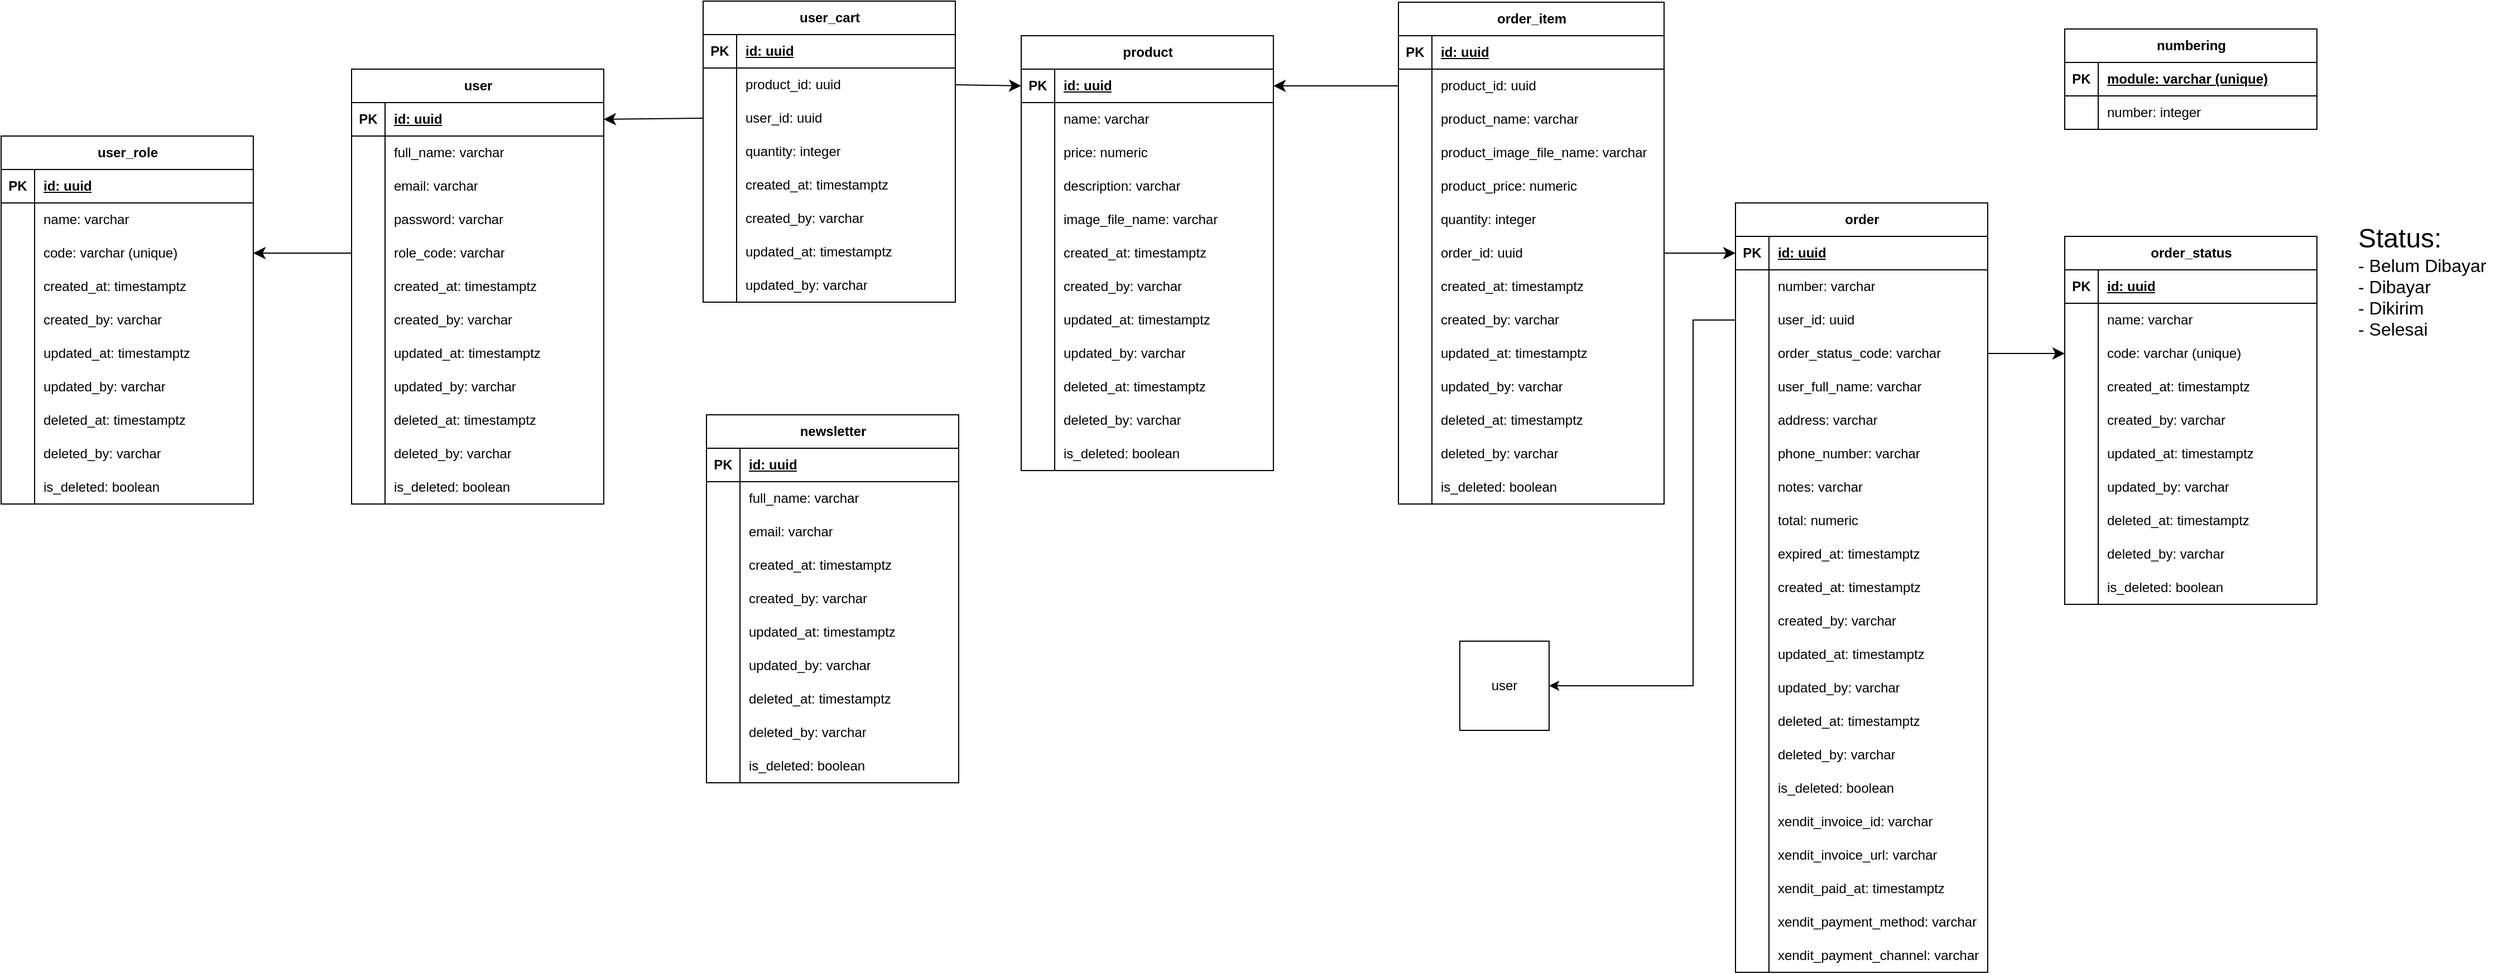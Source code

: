 <mxfile version="27.0.9">
  <diagram name="Page-1" id="DciQhxl5wnjG0eLRSAUQ">
    <mxGraphModel dx="2305" dy="1107" grid="0" gridSize="10" guides="1" tooltips="1" connect="1" arrows="1" fold="1" page="0" pageScale="1" pageWidth="850" pageHeight="1100" math="0" shadow="0">
      <root>
        <mxCell id="0" />
        <mxCell id="1" parent="0" />
        <mxCell id="SOv16-1JKTrMm00YNwYu-2" value="product" style="shape=table;startSize=30;container=1;collapsible=1;childLayout=tableLayout;fixedRows=1;rowLines=0;fontStyle=1;align=center;resizeLast=1;html=1;" parent="1" vertex="1">
          <mxGeometry x="364" y="-22" width="225.958" height="390" as="geometry" />
        </mxCell>
        <mxCell id="SOv16-1JKTrMm00YNwYu-3" value="" style="shape=tableRow;horizontal=0;startSize=0;swimlaneHead=0;swimlaneBody=0;fillColor=none;collapsible=0;dropTarget=0;points=[[0,0.5],[1,0.5]];portConstraint=eastwest;top=0;left=0;right=0;bottom=1;" parent="SOv16-1JKTrMm00YNwYu-2" vertex="1">
          <mxGeometry y="30" width="225.958" height="30" as="geometry" />
        </mxCell>
        <mxCell id="SOv16-1JKTrMm00YNwYu-4" value="PK" style="shape=partialRectangle;connectable=0;fillColor=none;top=0;left=0;bottom=0;right=0;fontStyle=1;overflow=hidden;whiteSpace=wrap;html=1;" parent="SOv16-1JKTrMm00YNwYu-3" vertex="1">
          <mxGeometry width="30" height="30" as="geometry">
            <mxRectangle width="30" height="30" as="alternateBounds" />
          </mxGeometry>
        </mxCell>
        <mxCell id="SOv16-1JKTrMm00YNwYu-5" value="id: uuid" style="shape=partialRectangle;connectable=0;fillColor=none;top=0;left=0;bottom=0;right=0;align=left;spacingLeft=6;fontStyle=5;overflow=hidden;whiteSpace=wrap;html=1;" parent="SOv16-1JKTrMm00YNwYu-3" vertex="1">
          <mxGeometry x="30" width="195.958" height="30" as="geometry">
            <mxRectangle width="195.958" height="30" as="alternateBounds" />
          </mxGeometry>
        </mxCell>
        <mxCell id="SOv16-1JKTrMm00YNwYu-6" value="" style="shape=tableRow;horizontal=0;startSize=0;swimlaneHead=0;swimlaneBody=0;fillColor=none;collapsible=0;dropTarget=0;points=[[0,0.5],[1,0.5]];portConstraint=eastwest;top=0;left=0;right=0;bottom=0;" parent="SOv16-1JKTrMm00YNwYu-2" vertex="1">
          <mxGeometry y="60" width="225.958" height="30" as="geometry" />
        </mxCell>
        <mxCell id="SOv16-1JKTrMm00YNwYu-7" value="" style="shape=partialRectangle;connectable=0;fillColor=none;top=0;left=0;bottom=0;right=0;editable=1;overflow=hidden;whiteSpace=wrap;html=1;" parent="SOv16-1JKTrMm00YNwYu-6" vertex="1">
          <mxGeometry width="30" height="30" as="geometry">
            <mxRectangle width="30" height="30" as="alternateBounds" />
          </mxGeometry>
        </mxCell>
        <mxCell id="SOv16-1JKTrMm00YNwYu-8" value="name: varchar" style="shape=partialRectangle;connectable=0;fillColor=none;top=0;left=0;bottom=0;right=0;align=left;spacingLeft=6;overflow=hidden;whiteSpace=wrap;html=1;" parent="SOv16-1JKTrMm00YNwYu-6" vertex="1">
          <mxGeometry x="30" width="195.958" height="30" as="geometry">
            <mxRectangle width="195.958" height="30" as="alternateBounds" />
          </mxGeometry>
        </mxCell>
        <mxCell id="SOv16-1JKTrMm00YNwYu-9" value="" style="shape=tableRow;horizontal=0;startSize=0;swimlaneHead=0;swimlaneBody=0;fillColor=none;collapsible=0;dropTarget=0;points=[[0,0.5],[1,0.5]];portConstraint=eastwest;top=0;left=0;right=0;bottom=0;" parent="SOv16-1JKTrMm00YNwYu-2" vertex="1">
          <mxGeometry y="90" width="225.958" height="30" as="geometry" />
        </mxCell>
        <mxCell id="SOv16-1JKTrMm00YNwYu-10" value="" style="shape=partialRectangle;connectable=0;fillColor=none;top=0;left=0;bottom=0;right=0;editable=1;overflow=hidden;whiteSpace=wrap;html=1;" parent="SOv16-1JKTrMm00YNwYu-9" vertex="1">
          <mxGeometry width="30" height="30" as="geometry">
            <mxRectangle width="30" height="30" as="alternateBounds" />
          </mxGeometry>
        </mxCell>
        <mxCell id="SOv16-1JKTrMm00YNwYu-11" value="price: numeric" style="shape=partialRectangle;connectable=0;fillColor=none;top=0;left=0;bottom=0;right=0;align=left;spacingLeft=6;overflow=hidden;whiteSpace=wrap;html=1;" parent="SOv16-1JKTrMm00YNwYu-9" vertex="1">
          <mxGeometry x="30" width="195.958" height="30" as="geometry">
            <mxRectangle width="195.958" height="30" as="alternateBounds" />
          </mxGeometry>
        </mxCell>
        <mxCell id="3IlyIQgB1UrNI1vr-Cxh-1" value="" style="shape=tableRow;horizontal=0;startSize=0;swimlaneHead=0;swimlaneBody=0;fillColor=none;collapsible=0;dropTarget=0;points=[[0,0.5],[1,0.5]];portConstraint=eastwest;top=0;left=0;right=0;bottom=0;" parent="SOv16-1JKTrMm00YNwYu-2" vertex="1">
          <mxGeometry y="120" width="225.958" height="30" as="geometry" />
        </mxCell>
        <mxCell id="3IlyIQgB1UrNI1vr-Cxh-2" value="" style="shape=partialRectangle;connectable=0;fillColor=none;top=0;left=0;bottom=0;right=0;editable=1;overflow=hidden;whiteSpace=wrap;html=1;" parent="3IlyIQgB1UrNI1vr-Cxh-1" vertex="1">
          <mxGeometry width="30" height="30" as="geometry">
            <mxRectangle width="30" height="30" as="alternateBounds" />
          </mxGeometry>
        </mxCell>
        <mxCell id="3IlyIQgB1UrNI1vr-Cxh-3" value="description: varchar" style="shape=partialRectangle;connectable=0;fillColor=none;top=0;left=0;bottom=0;right=0;align=left;spacingLeft=6;overflow=hidden;whiteSpace=wrap;html=1;" parent="3IlyIQgB1UrNI1vr-Cxh-1" vertex="1">
          <mxGeometry x="30" width="195.958" height="30" as="geometry">
            <mxRectangle width="195.958" height="30" as="alternateBounds" />
          </mxGeometry>
        </mxCell>
        <mxCell id="SOv16-1JKTrMm00YNwYu-109" value="" style="shape=tableRow;horizontal=0;startSize=0;swimlaneHead=0;swimlaneBody=0;fillColor=none;collapsible=0;dropTarget=0;points=[[0,0.5],[1,0.5]];portConstraint=eastwest;top=0;left=0;right=0;bottom=0;" parent="SOv16-1JKTrMm00YNwYu-2" vertex="1">
          <mxGeometry y="150" width="225.958" height="30" as="geometry" />
        </mxCell>
        <mxCell id="SOv16-1JKTrMm00YNwYu-110" value="" style="shape=partialRectangle;connectable=0;fillColor=none;top=0;left=0;bottom=0;right=0;editable=1;overflow=hidden;whiteSpace=wrap;html=1;" parent="SOv16-1JKTrMm00YNwYu-109" vertex="1">
          <mxGeometry width="30" height="30" as="geometry">
            <mxRectangle width="30" height="30" as="alternateBounds" />
          </mxGeometry>
        </mxCell>
        <mxCell id="SOv16-1JKTrMm00YNwYu-111" value="image_file_name: varchar" style="shape=partialRectangle;connectable=0;fillColor=none;top=0;left=0;bottom=0;right=0;align=left;spacingLeft=6;overflow=hidden;whiteSpace=wrap;html=1;" parent="SOv16-1JKTrMm00YNwYu-109" vertex="1">
          <mxGeometry x="30" width="195.958" height="30" as="geometry">
            <mxRectangle width="195.958" height="30" as="alternateBounds" />
          </mxGeometry>
        </mxCell>
        <mxCell id="SOv16-1JKTrMm00YNwYu-91" value="" style="shape=tableRow;horizontal=0;startSize=0;swimlaneHead=0;swimlaneBody=0;fillColor=none;collapsible=0;dropTarget=0;points=[[0,0.5],[1,0.5]];portConstraint=eastwest;top=0;left=0;right=0;bottom=0;" parent="SOv16-1JKTrMm00YNwYu-2" vertex="1">
          <mxGeometry y="180" width="225.958" height="30" as="geometry" />
        </mxCell>
        <mxCell id="SOv16-1JKTrMm00YNwYu-92" value="" style="shape=partialRectangle;connectable=0;fillColor=none;top=0;left=0;bottom=0;right=0;editable=1;overflow=hidden;whiteSpace=wrap;html=1;" parent="SOv16-1JKTrMm00YNwYu-91" vertex="1">
          <mxGeometry width="30" height="30" as="geometry">
            <mxRectangle width="30" height="30" as="alternateBounds" />
          </mxGeometry>
        </mxCell>
        <mxCell id="SOv16-1JKTrMm00YNwYu-93" value="created_at: timestamptz" style="shape=partialRectangle;connectable=0;fillColor=none;top=0;left=0;bottom=0;right=0;align=left;spacingLeft=6;overflow=hidden;whiteSpace=wrap;html=1;" parent="SOv16-1JKTrMm00YNwYu-91" vertex="1">
          <mxGeometry x="30" width="195.958" height="30" as="geometry">
            <mxRectangle width="195.958" height="30" as="alternateBounds" />
          </mxGeometry>
        </mxCell>
        <mxCell id="SOv16-1JKTrMm00YNwYu-94" value="" style="shape=tableRow;horizontal=0;startSize=0;swimlaneHead=0;swimlaneBody=0;fillColor=none;collapsible=0;dropTarget=0;points=[[0,0.5],[1,0.5]];portConstraint=eastwest;top=0;left=0;right=0;bottom=0;" parent="SOv16-1JKTrMm00YNwYu-2" vertex="1">
          <mxGeometry y="210" width="225.958" height="30" as="geometry" />
        </mxCell>
        <mxCell id="SOv16-1JKTrMm00YNwYu-95" value="" style="shape=partialRectangle;connectable=0;fillColor=none;top=0;left=0;bottom=0;right=0;editable=1;overflow=hidden;whiteSpace=wrap;html=1;" parent="SOv16-1JKTrMm00YNwYu-94" vertex="1">
          <mxGeometry width="30" height="30" as="geometry">
            <mxRectangle width="30" height="30" as="alternateBounds" />
          </mxGeometry>
        </mxCell>
        <mxCell id="SOv16-1JKTrMm00YNwYu-96" value="created_by: varchar" style="shape=partialRectangle;connectable=0;fillColor=none;top=0;left=0;bottom=0;right=0;align=left;spacingLeft=6;overflow=hidden;whiteSpace=wrap;html=1;" parent="SOv16-1JKTrMm00YNwYu-94" vertex="1">
          <mxGeometry x="30" width="195.958" height="30" as="geometry">
            <mxRectangle width="195.958" height="30" as="alternateBounds" />
          </mxGeometry>
        </mxCell>
        <mxCell id="SOv16-1JKTrMm00YNwYu-97" value="" style="shape=tableRow;horizontal=0;startSize=0;swimlaneHead=0;swimlaneBody=0;fillColor=none;collapsible=0;dropTarget=0;points=[[0,0.5],[1,0.5]];portConstraint=eastwest;top=0;left=0;right=0;bottom=0;" parent="SOv16-1JKTrMm00YNwYu-2" vertex="1">
          <mxGeometry y="240" width="225.958" height="30" as="geometry" />
        </mxCell>
        <mxCell id="SOv16-1JKTrMm00YNwYu-98" value="" style="shape=partialRectangle;connectable=0;fillColor=none;top=0;left=0;bottom=0;right=0;editable=1;overflow=hidden;whiteSpace=wrap;html=1;" parent="SOv16-1JKTrMm00YNwYu-97" vertex="1">
          <mxGeometry width="30" height="30" as="geometry">
            <mxRectangle width="30" height="30" as="alternateBounds" />
          </mxGeometry>
        </mxCell>
        <mxCell id="SOv16-1JKTrMm00YNwYu-99" value="updated_at: timestamptz" style="shape=partialRectangle;connectable=0;fillColor=none;top=0;left=0;bottom=0;right=0;align=left;spacingLeft=6;overflow=hidden;whiteSpace=wrap;html=1;" parent="SOv16-1JKTrMm00YNwYu-97" vertex="1">
          <mxGeometry x="30" width="195.958" height="30" as="geometry">
            <mxRectangle width="195.958" height="30" as="alternateBounds" />
          </mxGeometry>
        </mxCell>
        <mxCell id="SOv16-1JKTrMm00YNwYu-100" value="" style="shape=tableRow;horizontal=0;startSize=0;swimlaneHead=0;swimlaneBody=0;fillColor=none;collapsible=0;dropTarget=0;points=[[0,0.5],[1,0.5]];portConstraint=eastwest;top=0;left=0;right=0;bottom=0;" parent="SOv16-1JKTrMm00YNwYu-2" vertex="1">
          <mxGeometry y="270" width="225.958" height="30" as="geometry" />
        </mxCell>
        <mxCell id="SOv16-1JKTrMm00YNwYu-101" value="" style="shape=partialRectangle;connectable=0;fillColor=none;top=0;left=0;bottom=0;right=0;editable=1;overflow=hidden;whiteSpace=wrap;html=1;" parent="SOv16-1JKTrMm00YNwYu-100" vertex="1">
          <mxGeometry width="30" height="30" as="geometry">
            <mxRectangle width="30" height="30" as="alternateBounds" />
          </mxGeometry>
        </mxCell>
        <mxCell id="SOv16-1JKTrMm00YNwYu-102" value="updated_by: varchar" style="shape=partialRectangle;connectable=0;fillColor=none;top=0;left=0;bottom=0;right=0;align=left;spacingLeft=6;overflow=hidden;whiteSpace=wrap;html=1;" parent="SOv16-1JKTrMm00YNwYu-100" vertex="1">
          <mxGeometry x="30" width="195.958" height="30" as="geometry">
            <mxRectangle width="195.958" height="30" as="alternateBounds" />
          </mxGeometry>
        </mxCell>
        <mxCell id="SOv16-1JKTrMm00YNwYu-103" value="" style="shape=tableRow;horizontal=0;startSize=0;swimlaneHead=0;swimlaneBody=0;fillColor=none;collapsible=0;dropTarget=0;points=[[0,0.5],[1,0.5]];portConstraint=eastwest;top=0;left=0;right=0;bottom=0;" parent="SOv16-1JKTrMm00YNwYu-2" vertex="1">
          <mxGeometry y="300" width="225.958" height="30" as="geometry" />
        </mxCell>
        <mxCell id="SOv16-1JKTrMm00YNwYu-104" value="" style="shape=partialRectangle;connectable=0;fillColor=none;top=0;left=0;bottom=0;right=0;editable=1;overflow=hidden;whiteSpace=wrap;html=1;" parent="SOv16-1JKTrMm00YNwYu-103" vertex="1">
          <mxGeometry width="30" height="30" as="geometry">
            <mxRectangle width="30" height="30" as="alternateBounds" />
          </mxGeometry>
        </mxCell>
        <mxCell id="SOv16-1JKTrMm00YNwYu-105" value="deleted_at: timestamptz" style="shape=partialRectangle;connectable=0;fillColor=none;top=0;left=0;bottom=0;right=0;align=left;spacingLeft=6;overflow=hidden;whiteSpace=wrap;html=1;" parent="SOv16-1JKTrMm00YNwYu-103" vertex="1">
          <mxGeometry x="30" width="195.958" height="30" as="geometry">
            <mxRectangle width="195.958" height="30" as="alternateBounds" />
          </mxGeometry>
        </mxCell>
        <mxCell id="SOv16-1JKTrMm00YNwYu-106" value="" style="shape=tableRow;horizontal=0;startSize=0;swimlaneHead=0;swimlaneBody=0;fillColor=none;collapsible=0;dropTarget=0;points=[[0,0.5],[1,0.5]];portConstraint=eastwest;top=0;left=0;right=0;bottom=0;" parent="SOv16-1JKTrMm00YNwYu-2" vertex="1">
          <mxGeometry y="330" width="225.958" height="30" as="geometry" />
        </mxCell>
        <mxCell id="SOv16-1JKTrMm00YNwYu-107" value="" style="shape=partialRectangle;connectable=0;fillColor=none;top=0;left=0;bottom=0;right=0;editable=1;overflow=hidden;whiteSpace=wrap;html=1;" parent="SOv16-1JKTrMm00YNwYu-106" vertex="1">
          <mxGeometry width="30" height="30" as="geometry">
            <mxRectangle width="30" height="30" as="alternateBounds" />
          </mxGeometry>
        </mxCell>
        <mxCell id="SOv16-1JKTrMm00YNwYu-108" value="deleted_by: varchar" style="shape=partialRectangle;connectable=0;fillColor=none;top=0;left=0;bottom=0;right=0;align=left;spacingLeft=6;overflow=hidden;whiteSpace=wrap;html=1;" parent="SOv16-1JKTrMm00YNwYu-106" vertex="1">
          <mxGeometry x="30" width="195.958" height="30" as="geometry">
            <mxRectangle width="195.958" height="30" as="alternateBounds" />
          </mxGeometry>
        </mxCell>
        <mxCell id="SOv16-1JKTrMm00YNwYu-12" value="" style="shape=tableRow;horizontal=0;startSize=0;swimlaneHead=0;swimlaneBody=0;fillColor=none;collapsible=0;dropTarget=0;points=[[0,0.5],[1,0.5]];portConstraint=eastwest;top=0;left=0;right=0;bottom=0;" parent="SOv16-1JKTrMm00YNwYu-2" vertex="1">
          <mxGeometry y="360" width="225.958" height="30" as="geometry" />
        </mxCell>
        <mxCell id="SOv16-1JKTrMm00YNwYu-13" value="" style="shape=partialRectangle;connectable=0;fillColor=none;top=0;left=0;bottom=0;right=0;editable=1;overflow=hidden;whiteSpace=wrap;html=1;" parent="SOv16-1JKTrMm00YNwYu-12" vertex="1">
          <mxGeometry width="30" height="30" as="geometry">
            <mxRectangle width="30" height="30" as="alternateBounds" />
          </mxGeometry>
        </mxCell>
        <mxCell id="SOv16-1JKTrMm00YNwYu-14" value="is_deleted: boolean" style="shape=partialRectangle;connectable=0;fillColor=none;top=0;left=0;bottom=0;right=0;align=left;spacingLeft=6;overflow=hidden;whiteSpace=wrap;html=1;" parent="SOv16-1JKTrMm00YNwYu-12" vertex="1">
          <mxGeometry x="30" width="195.958" height="30" as="geometry">
            <mxRectangle width="195.958" height="30" as="alternateBounds" />
          </mxGeometry>
        </mxCell>
        <mxCell id="SOv16-1JKTrMm00YNwYu-112" value="user" style="shape=table;startSize=30;container=1;collapsible=1;childLayout=tableLayout;fixedRows=1;rowLines=0;fontStyle=1;align=center;resizeLast=1;html=1;" parent="1" vertex="1">
          <mxGeometry x="-236" y="8" width="225.958" height="390" as="geometry" />
        </mxCell>
        <mxCell id="SOv16-1JKTrMm00YNwYu-113" value="" style="shape=tableRow;horizontal=0;startSize=0;swimlaneHead=0;swimlaneBody=0;fillColor=none;collapsible=0;dropTarget=0;points=[[0,0.5],[1,0.5]];portConstraint=eastwest;top=0;left=0;right=0;bottom=1;" parent="SOv16-1JKTrMm00YNwYu-112" vertex="1">
          <mxGeometry y="30" width="225.958" height="30" as="geometry" />
        </mxCell>
        <mxCell id="SOv16-1JKTrMm00YNwYu-114" value="PK" style="shape=partialRectangle;connectable=0;fillColor=none;top=0;left=0;bottom=0;right=0;fontStyle=1;overflow=hidden;whiteSpace=wrap;html=1;" parent="SOv16-1JKTrMm00YNwYu-113" vertex="1">
          <mxGeometry width="30" height="30" as="geometry">
            <mxRectangle width="30" height="30" as="alternateBounds" />
          </mxGeometry>
        </mxCell>
        <mxCell id="SOv16-1JKTrMm00YNwYu-115" value="id: uuid" style="shape=partialRectangle;connectable=0;fillColor=none;top=0;left=0;bottom=0;right=0;align=left;spacingLeft=6;fontStyle=5;overflow=hidden;whiteSpace=wrap;html=1;" parent="SOv16-1JKTrMm00YNwYu-113" vertex="1">
          <mxGeometry x="30" width="195.958" height="30" as="geometry">
            <mxRectangle width="195.958" height="30" as="alternateBounds" />
          </mxGeometry>
        </mxCell>
        <mxCell id="SOv16-1JKTrMm00YNwYu-116" value="" style="shape=tableRow;horizontal=0;startSize=0;swimlaneHead=0;swimlaneBody=0;fillColor=none;collapsible=0;dropTarget=0;points=[[0,0.5],[1,0.5]];portConstraint=eastwest;top=0;left=0;right=0;bottom=0;" parent="SOv16-1JKTrMm00YNwYu-112" vertex="1">
          <mxGeometry y="60" width="225.958" height="30" as="geometry" />
        </mxCell>
        <mxCell id="SOv16-1JKTrMm00YNwYu-117" value="" style="shape=partialRectangle;connectable=0;fillColor=none;top=0;left=0;bottom=0;right=0;editable=1;overflow=hidden;whiteSpace=wrap;html=1;" parent="SOv16-1JKTrMm00YNwYu-116" vertex="1">
          <mxGeometry width="30" height="30" as="geometry">
            <mxRectangle width="30" height="30" as="alternateBounds" />
          </mxGeometry>
        </mxCell>
        <mxCell id="SOv16-1JKTrMm00YNwYu-118" value="full_name: varchar" style="shape=partialRectangle;connectable=0;fillColor=none;top=0;left=0;bottom=0;right=0;align=left;spacingLeft=6;overflow=hidden;whiteSpace=wrap;html=1;" parent="SOv16-1JKTrMm00YNwYu-116" vertex="1">
          <mxGeometry x="30" width="195.958" height="30" as="geometry">
            <mxRectangle width="195.958" height="30" as="alternateBounds" />
          </mxGeometry>
        </mxCell>
        <mxCell id="SOv16-1JKTrMm00YNwYu-119" value="" style="shape=tableRow;horizontal=0;startSize=0;swimlaneHead=0;swimlaneBody=0;fillColor=none;collapsible=0;dropTarget=0;points=[[0,0.5],[1,0.5]];portConstraint=eastwest;top=0;left=0;right=0;bottom=0;" parent="SOv16-1JKTrMm00YNwYu-112" vertex="1">
          <mxGeometry y="90" width="225.958" height="30" as="geometry" />
        </mxCell>
        <mxCell id="SOv16-1JKTrMm00YNwYu-120" value="" style="shape=partialRectangle;connectable=0;fillColor=none;top=0;left=0;bottom=0;right=0;editable=1;overflow=hidden;whiteSpace=wrap;html=1;" parent="SOv16-1JKTrMm00YNwYu-119" vertex="1">
          <mxGeometry width="30" height="30" as="geometry">
            <mxRectangle width="30" height="30" as="alternateBounds" />
          </mxGeometry>
        </mxCell>
        <mxCell id="SOv16-1JKTrMm00YNwYu-121" value="email: varchar" style="shape=partialRectangle;connectable=0;fillColor=none;top=0;left=0;bottom=0;right=0;align=left;spacingLeft=6;overflow=hidden;whiteSpace=wrap;html=1;" parent="SOv16-1JKTrMm00YNwYu-119" vertex="1">
          <mxGeometry x="30" width="195.958" height="30" as="geometry">
            <mxRectangle width="195.958" height="30" as="alternateBounds" />
          </mxGeometry>
        </mxCell>
        <mxCell id="SOv16-1JKTrMm00YNwYu-122" value="" style="shape=tableRow;horizontal=0;startSize=0;swimlaneHead=0;swimlaneBody=0;fillColor=none;collapsible=0;dropTarget=0;points=[[0,0.5],[1,0.5]];portConstraint=eastwest;top=0;left=0;right=0;bottom=0;" parent="SOv16-1JKTrMm00YNwYu-112" vertex="1">
          <mxGeometry y="120" width="225.958" height="30" as="geometry" />
        </mxCell>
        <mxCell id="SOv16-1JKTrMm00YNwYu-123" value="" style="shape=partialRectangle;connectable=0;fillColor=none;top=0;left=0;bottom=0;right=0;editable=1;overflow=hidden;whiteSpace=wrap;html=1;" parent="SOv16-1JKTrMm00YNwYu-122" vertex="1">
          <mxGeometry width="30" height="30" as="geometry">
            <mxRectangle width="30" height="30" as="alternateBounds" />
          </mxGeometry>
        </mxCell>
        <mxCell id="SOv16-1JKTrMm00YNwYu-124" value="password: varchar" style="shape=partialRectangle;connectable=0;fillColor=none;top=0;left=0;bottom=0;right=0;align=left;spacingLeft=6;overflow=hidden;whiteSpace=wrap;html=1;" parent="SOv16-1JKTrMm00YNwYu-122" vertex="1">
          <mxGeometry x="30" width="195.958" height="30" as="geometry">
            <mxRectangle width="195.958" height="30" as="alternateBounds" />
          </mxGeometry>
        </mxCell>
        <mxCell id="SOv16-1JKTrMm00YNwYu-180" value="" style="shape=tableRow;horizontal=0;startSize=0;swimlaneHead=0;swimlaneBody=0;fillColor=none;collapsible=0;dropTarget=0;points=[[0,0.5],[1,0.5]];portConstraint=eastwest;top=0;left=0;right=0;bottom=0;" parent="SOv16-1JKTrMm00YNwYu-112" vertex="1">
          <mxGeometry y="150" width="225.958" height="30" as="geometry" />
        </mxCell>
        <mxCell id="SOv16-1JKTrMm00YNwYu-181" value="" style="shape=partialRectangle;connectable=0;fillColor=none;top=0;left=0;bottom=0;right=0;editable=1;overflow=hidden;whiteSpace=wrap;html=1;" parent="SOv16-1JKTrMm00YNwYu-180" vertex="1">
          <mxGeometry width="30" height="30" as="geometry">
            <mxRectangle width="30" height="30" as="alternateBounds" />
          </mxGeometry>
        </mxCell>
        <mxCell id="SOv16-1JKTrMm00YNwYu-182" value="role_code: varchar" style="shape=partialRectangle;connectable=0;fillColor=none;top=0;left=0;bottom=0;right=0;align=left;spacingLeft=6;overflow=hidden;whiteSpace=wrap;html=1;" parent="SOv16-1JKTrMm00YNwYu-180" vertex="1">
          <mxGeometry x="30" width="195.958" height="30" as="geometry">
            <mxRectangle width="195.958" height="30" as="alternateBounds" />
          </mxGeometry>
        </mxCell>
        <mxCell id="SOv16-1JKTrMm00YNwYu-125" value="" style="shape=tableRow;horizontal=0;startSize=0;swimlaneHead=0;swimlaneBody=0;fillColor=none;collapsible=0;dropTarget=0;points=[[0,0.5],[1,0.5]];portConstraint=eastwest;top=0;left=0;right=0;bottom=0;" parent="SOv16-1JKTrMm00YNwYu-112" vertex="1">
          <mxGeometry y="180" width="225.958" height="30" as="geometry" />
        </mxCell>
        <mxCell id="SOv16-1JKTrMm00YNwYu-126" value="" style="shape=partialRectangle;connectable=0;fillColor=none;top=0;left=0;bottom=0;right=0;editable=1;overflow=hidden;whiteSpace=wrap;html=1;" parent="SOv16-1JKTrMm00YNwYu-125" vertex="1">
          <mxGeometry width="30" height="30" as="geometry">
            <mxRectangle width="30" height="30" as="alternateBounds" />
          </mxGeometry>
        </mxCell>
        <mxCell id="SOv16-1JKTrMm00YNwYu-127" value="created_at: timestamptz" style="shape=partialRectangle;connectable=0;fillColor=none;top=0;left=0;bottom=0;right=0;align=left;spacingLeft=6;overflow=hidden;whiteSpace=wrap;html=1;" parent="SOv16-1JKTrMm00YNwYu-125" vertex="1">
          <mxGeometry x="30" width="195.958" height="30" as="geometry">
            <mxRectangle width="195.958" height="30" as="alternateBounds" />
          </mxGeometry>
        </mxCell>
        <mxCell id="SOv16-1JKTrMm00YNwYu-128" value="" style="shape=tableRow;horizontal=0;startSize=0;swimlaneHead=0;swimlaneBody=0;fillColor=none;collapsible=0;dropTarget=0;points=[[0,0.5],[1,0.5]];portConstraint=eastwest;top=0;left=0;right=0;bottom=0;" parent="SOv16-1JKTrMm00YNwYu-112" vertex="1">
          <mxGeometry y="210" width="225.958" height="30" as="geometry" />
        </mxCell>
        <mxCell id="SOv16-1JKTrMm00YNwYu-129" value="" style="shape=partialRectangle;connectable=0;fillColor=none;top=0;left=0;bottom=0;right=0;editable=1;overflow=hidden;whiteSpace=wrap;html=1;" parent="SOv16-1JKTrMm00YNwYu-128" vertex="1">
          <mxGeometry width="30" height="30" as="geometry">
            <mxRectangle width="30" height="30" as="alternateBounds" />
          </mxGeometry>
        </mxCell>
        <mxCell id="SOv16-1JKTrMm00YNwYu-130" value="created_by: varchar" style="shape=partialRectangle;connectable=0;fillColor=none;top=0;left=0;bottom=0;right=0;align=left;spacingLeft=6;overflow=hidden;whiteSpace=wrap;html=1;" parent="SOv16-1JKTrMm00YNwYu-128" vertex="1">
          <mxGeometry x="30" width="195.958" height="30" as="geometry">
            <mxRectangle width="195.958" height="30" as="alternateBounds" />
          </mxGeometry>
        </mxCell>
        <mxCell id="SOv16-1JKTrMm00YNwYu-131" value="" style="shape=tableRow;horizontal=0;startSize=0;swimlaneHead=0;swimlaneBody=0;fillColor=none;collapsible=0;dropTarget=0;points=[[0,0.5],[1,0.5]];portConstraint=eastwest;top=0;left=0;right=0;bottom=0;" parent="SOv16-1JKTrMm00YNwYu-112" vertex="1">
          <mxGeometry y="240" width="225.958" height="30" as="geometry" />
        </mxCell>
        <mxCell id="SOv16-1JKTrMm00YNwYu-132" value="" style="shape=partialRectangle;connectable=0;fillColor=none;top=0;left=0;bottom=0;right=0;editable=1;overflow=hidden;whiteSpace=wrap;html=1;" parent="SOv16-1JKTrMm00YNwYu-131" vertex="1">
          <mxGeometry width="30" height="30" as="geometry">
            <mxRectangle width="30" height="30" as="alternateBounds" />
          </mxGeometry>
        </mxCell>
        <mxCell id="SOv16-1JKTrMm00YNwYu-133" value="updated_at: timestamptz" style="shape=partialRectangle;connectable=0;fillColor=none;top=0;left=0;bottom=0;right=0;align=left;spacingLeft=6;overflow=hidden;whiteSpace=wrap;html=1;" parent="SOv16-1JKTrMm00YNwYu-131" vertex="1">
          <mxGeometry x="30" width="195.958" height="30" as="geometry">
            <mxRectangle width="195.958" height="30" as="alternateBounds" />
          </mxGeometry>
        </mxCell>
        <mxCell id="SOv16-1JKTrMm00YNwYu-134" value="" style="shape=tableRow;horizontal=0;startSize=0;swimlaneHead=0;swimlaneBody=0;fillColor=none;collapsible=0;dropTarget=0;points=[[0,0.5],[1,0.5]];portConstraint=eastwest;top=0;left=0;right=0;bottom=0;" parent="SOv16-1JKTrMm00YNwYu-112" vertex="1">
          <mxGeometry y="270" width="225.958" height="30" as="geometry" />
        </mxCell>
        <mxCell id="SOv16-1JKTrMm00YNwYu-135" value="" style="shape=partialRectangle;connectable=0;fillColor=none;top=0;left=0;bottom=0;right=0;editable=1;overflow=hidden;whiteSpace=wrap;html=1;" parent="SOv16-1JKTrMm00YNwYu-134" vertex="1">
          <mxGeometry width="30" height="30" as="geometry">
            <mxRectangle width="30" height="30" as="alternateBounds" />
          </mxGeometry>
        </mxCell>
        <mxCell id="SOv16-1JKTrMm00YNwYu-136" value="updated_by: varchar" style="shape=partialRectangle;connectable=0;fillColor=none;top=0;left=0;bottom=0;right=0;align=left;spacingLeft=6;overflow=hidden;whiteSpace=wrap;html=1;" parent="SOv16-1JKTrMm00YNwYu-134" vertex="1">
          <mxGeometry x="30" width="195.958" height="30" as="geometry">
            <mxRectangle width="195.958" height="30" as="alternateBounds" />
          </mxGeometry>
        </mxCell>
        <mxCell id="SOv16-1JKTrMm00YNwYu-137" value="" style="shape=tableRow;horizontal=0;startSize=0;swimlaneHead=0;swimlaneBody=0;fillColor=none;collapsible=0;dropTarget=0;points=[[0,0.5],[1,0.5]];portConstraint=eastwest;top=0;left=0;right=0;bottom=0;" parent="SOv16-1JKTrMm00YNwYu-112" vertex="1">
          <mxGeometry y="300" width="225.958" height="30" as="geometry" />
        </mxCell>
        <mxCell id="SOv16-1JKTrMm00YNwYu-138" value="" style="shape=partialRectangle;connectable=0;fillColor=none;top=0;left=0;bottom=0;right=0;editable=1;overflow=hidden;whiteSpace=wrap;html=1;" parent="SOv16-1JKTrMm00YNwYu-137" vertex="1">
          <mxGeometry width="30" height="30" as="geometry">
            <mxRectangle width="30" height="30" as="alternateBounds" />
          </mxGeometry>
        </mxCell>
        <mxCell id="SOv16-1JKTrMm00YNwYu-139" value="deleted_at: timestamptz" style="shape=partialRectangle;connectable=0;fillColor=none;top=0;left=0;bottom=0;right=0;align=left;spacingLeft=6;overflow=hidden;whiteSpace=wrap;html=1;" parent="SOv16-1JKTrMm00YNwYu-137" vertex="1">
          <mxGeometry x="30" width="195.958" height="30" as="geometry">
            <mxRectangle width="195.958" height="30" as="alternateBounds" />
          </mxGeometry>
        </mxCell>
        <mxCell id="SOv16-1JKTrMm00YNwYu-140" value="" style="shape=tableRow;horizontal=0;startSize=0;swimlaneHead=0;swimlaneBody=0;fillColor=none;collapsible=0;dropTarget=0;points=[[0,0.5],[1,0.5]];portConstraint=eastwest;top=0;left=0;right=0;bottom=0;" parent="SOv16-1JKTrMm00YNwYu-112" vertex="1">
          <mxGeometry y="330" width="225.958" height="30" as="geometry" />
        </mxCell>
        <mxCell id="SOv16-1JKTrMm00YNwYu-141" value="" style="shape=partialRectangle;connectable=0;fillColor=none;top=0;left=0;bottom=0;right=0;editable=1;overflow=hidden;whiteSpace=wrap;html=1;" parent="SOv16-1JKTrMm00YNwYu-140" vertex="1">
          <mxGeometry width="30" height="30" as="geometry">
            <mxRectangle width="30" height="30" as="alternateBounds" />
          </mxGeometry>
        </mxCell>
        <mxCell id="SOv16-1JKTrMm00YNwYu-142" value="deleted_by: varchar" style="shape=partialRectangle;connectable=0;fillColor=none;top=0;left=0;bottom=0;right=0;align=left;spacingLeft=6;overflow=hidden;whiteSpace=wrap;html=1;" parent="SOv16-1JKTrMm00YNwYu-140" vertex="1">
          <mxGeometry x="30" width="195.958" height="30" as="geometry">
            <mxRectangle width="195.958" height="30" as="alternateBounds" />
          </mxGeometry>
        </mxCell>
        <mxCell id="SOv16-1JKTrMm00YNwYu-143" value="" style="shape=tableRow;horizontal=0;startSize=0;swimlaneHead=0;swimlaneBody=0;fillColor=none;collapsible=0;dropTarget=0;points=[[0,0.5],[1,0.5]];portConstraint=eastwest;top=0;left=0;right=0;bottom=0;" parent="SOv16-1JKTrMm00YNwYu-112" vertex="1">
          <mxGeometry y="360" width="225.958" height="30" as="geometry" />
        </mxCell>
        <mxCell id="SOv16-1JKTrMm00YNwYu-144" value="" style="shape=partialRectangle;connectable=0;fillColor=none;top=0;left=0;bottom=0;right=0;editable=1;overflow=hidden;whiteSpace=wrap;html=1;" parent="SOv16-1JKTrMm00YNwYu-143" vertex="1">
          <mxGeometry width="30" height="30" as="geometry">
            <mxRectangle width="30" height="30" as="alternateBounds" />
          </mxGeometry>
        </mxCell>
        <mxCell id="SOv16-1JKTrMm00YNwYu-145" value="is_deleted: boolean" style="shape=partialRectangle;connectable=0;fillColor=none;top=0;left=0;bottom=0;right=0;align=left;spacingLeft=6;overflow=hidden;whiteSpace=wrap;html=1;" parent="SOv16-1JKTrMm00YNwYu-143" vertex="1">
          <mxGeometry x="30" width="195.958" height="30" as="geometry">
            <mxRectangle width="195.958" height="30" as="alternateBounds" />
          </mxGeometry>
        </mxCell>
        <mxCell id="SOv16-1JKTrMm00YNwYu-146" value="user_role" style="shape=table;startSize=30;container=1;collapsible=1;childLayout=tableLayout;fixedRows=1;rowLines=0;fontStyle=1;align=center;resizeLast=1;html=1;" parent="1" vertex="1">
          <mxGeometry x="-550" y="68" width="225.958" height="330" as="geometry" />
        </mxCell>
        <mxCell id="SOv16-1JKTrMm00YNwYu-147" value="" style="shape=tableRow;horizontal=0;startSize=0;swimlaneHead=0;swimlaneBody=0;fillColor=none;collapsible=0;dropTarget=0;points=[[0,0.5],[1,0.5]];portConstraint=eastwest;top=0;left=0;right=0;bottom=1;" parent="SOv16-1JKTrMm00YNwYu-146" vertex="1">
          <mxGeometry y="30" width="225.958" height="30" as="geometry" />
        </mxCell>
        <mxCell id="SOv16-1JKTrMm00YNwYu-148" value="PK" style="shape=partialRectangle;connectable=0;fillColor=none;top=0;left=0;bottom=0;right=0;fontStyle=1;overflow=hidden;whiteSpace=wrap;html=1;" parent="SOv16-1JKTrMm00YNwYu-147" vertex="1">
          <mxGeometry width="30" height="30" as="geometry">
            <mxRectangle width="30" height="30" as="alternateBounds" />
          </mxGeometry>
        </mxCell>
        <mxCell id="SOv16-1JKTrMm00YNwYu-149" value="id: uuid" style="shape=partialRectangle;connectable=0;fillColor=none;top=0;left=0;bottom=0;right=0;align=left;spacingLeft=6;fontStyle=5;overflow=hidden;whiteSpace=wrap;html=1;" parent="SOv16-1JKTrMm00YNwYu-147" vertex="1">
          <mxGeometry x="30" width="195.958" height="30" as="geometry">
            <mxRectangle width="195.958" height="30" as="alternateBounds" />
          </mxGeometry>
        </mxCell>
        <mxCell id="SOv16-1JKTrMm00YNwYu-150" value="" style="shape=tableRow;horizontal=0;startSize=0;swimlaneHead=0;swimlaneBody=0;fillColor=none;collapsible=0;dropTarget=0;points=[[0,0.5],[1,0.5]];portConstraint=eastwest;top=0;left=0;right=0;bottom=0;" parent="SOv16-1JKTrMm00YNwYu-146" vertex="1">
          <mxGeometry y="60" width="225.958" height="30" as="geometry" />
        </mxCell>
        <mxCell id="SOv16-1JKTrMm00YNwYu-151" value="" style="shape=partialRectangle;connectable=0;fillColor=none;top=0;left=0;bottom=0;right=0;editable=1;overflow=hidden;whiteSpace=wrap;html=1;" parent="SOv16-1JKTrMm00YNwYu-150" vertex="1">
          <mxGeometry width="30" height="30" as="geometry">
            <mxRectangle width="30" height="30" as="alternateBounds" />
          </mxGeometry>
        </mxCell>
        <mxCell id="SOv16-1JKTrMm00YNwYu-152" value="name: varchar" style="shape=partialRectangle;connectable=0;fillColor=none;top=0;left=0;bottom=0;right=0;align=left;spacingLeft=6;overflow=hidden;whiteSpace=wrap;html=1;" parent="SOv16-1JKTrMm00YNwYu-150" vertex="1">
          <mxGeometry x="30" width="195.958" height="30" as="geometry">
            <mxRectangle width="195.958" height="30" as="alternateBounds" />
          </mxGeometry>
        </mxCell>
        <mxCell id="SOv16-1JKTrMm00YNwYu-153" value="" style="shape=tableRow;horizontal=0;startSize=0;swimlaneHead=0;swimlaneBody=0;fillColor=none;collapsible=0;dropTarget=0;points=[[0,0.5],[1,0.5]];portConstraint=eastwest;top=0;left=0;right=0;bottom=0;" parent="SOv16-1JKTrMm00YNwYu-146" vertex="1">
          <mxGeometry y="90" width="225.958" height="30" as="geometry" />
        </mxCell>
        <mxCell id="SOv16-1JKTrMm00YNwYu-154" value="" style="shape=partialRectangle;connectable=0;fillColor=none;top=0;left=0;bottom=0;right=0;editable=1;overflow=hidden;whiteSpace=wrap;html=1;" parent="SOv16-1JKTrMm00YNwYu-153" vertex="1">
          <mxGeometry width="30" height="30" as="geometry">
            <mxRectangle width="30" height="30" as="alternateBounds" />
          </mxGeometry>
        </mxCell>
        <mxCell id="SOv16-1JKTrMm00YNwYu-155" value="code: varchar (unique)" style="shape=partialRectangle;connectable=0;fillColor=none;top=0;left=0;bottom=0;right=0;align=left;spacingLeft=6;overflow=hidden;whiteSpace=wrap;html=1;" parent="SOv16-1JKTrMm00YNwYu-153" vertex="1">
          <mxGeometry x="30" width="195.958" height="30" as="geometry">
            <mxRectangle width="195.958" height="30" as="alternateBounds" />
          </mxGeometry>
        </mxCell>
        <mxCell id="SOv16-1JKTrMm00YNwYu-159" value="" style="shape=tableRow;horizontal=0;startSize=0;swimlaneHead=0;swimlaneBody=0;fillColor=none;collapsible=0;dropTarget=0;points=[[0,0.5],[1,0.5]];portConstraint=eastwest;top=0;left=0;right=0;bottom=0;" parent="SOv16-1JKTrMm00YNwYu-146" vertex="1">
          <mxGeometry y="120" width="225.958" height="30" as="geometry" />
        </mxCell>
        <mxCell id="SOv16-1JKTrMm00YNwYu-160" value="" style="shape=partialRectangle;connectable=0;fillColor=none;top=0;left=0;bottom=0;right=0;editable=1;overflow=hidden;whiteSpace=wrap;html=1;" parent="SOv16-1JKTrMm00YNwYu-159" vertex="1">
          <mxGeometry width="30" height="30" as="geometry">
            <mxRectangle width="30" height="30" as="alternateBounds" />
          </mxGeometry>
        </mxCell>
        <mxCell id="SOv16-1JKTrMm00YNwYu-161" value="created_at: timestamptz" style="shape=partialRectangle;connectable=0;fillColor=none;top=0;left=0;bottom=0;right=0;align=left;spacingLeft=6;overflow=hidden;whiteSpace=wrap;html=1;" parent="SOv16-1JKTrMm00YNwYu-159" vertex="1">
          <mxGeometry x="30" width="195.958" height="30" as="geometry">
            <mxRectangle width="195.958" height="30" as="alternateBounds" />
          </mxGeometry>
        </mxCell>
        <mxCell id="SOv16-1JKTrMm00YNwYu-162" value="" style="shape=tableRow;horizontal=0;startSize=0;swimlaneHead=0;swimlaneBody=0;fillColor=none;collapsible=0;dropTarget=0;points=[[0,0.5],[1,0.5]];portConstraint=eastwest;top=0;left=0;right=0;bottom=0;" parent="SOv16-1JKTrMm00YNwYu-146" vertex="1">
          <mxGeometry y="150" width="225.958" height="30" as="geometry" />
        </mxCell>
        <mxCell id="SOv16-1JKTrMm00YNwYu-163" value="" style="shape=partialRectangle;connectable=0;fillColor=none;top=0;left=0;bottom=0;right=0;editable=1;overflow=hidden;whiteSpace=wrap;html=1;" parent="SOv16-1JKTrMm00YNwYu-162" vertex="1">
          <mxGeometry width="30" height="30" as="geometry">
            <mxRectangle width="30" height="30" as="alternateBounds" />
          </mxGeometry>
        </mxCell>
        <mxCell id="SOv16-1JKTrMm00YNwYu-164" value="created_by: varchar" style="shape=partialRectangle;connectable=0;fillColor=none;top=0;left=0;bottom=0;right=0;align=left;spacingLeft=6;overflow=hidden;whiteSpace=wrap;html=1;" parent="SOv16-1JKTrMm00YNwYu-162" vertex="1">
          <mxGeometry x="30" width="195.958" height="30" as="geometry">
            <mxRectangle width="195.958" height="30" as="alternateBounds" />
          </mxGeometry>
        </mxCell>
        <mxCell id="SOv16-1JKTrMm00YNwYu-165" value="" style="shape=tableRow;horizontal=0;startSize=0;swimlaneHead=0;swimlaneBody=0;fillColor=none;collapsible=0;dropTarget=0;points=[[0,0.5],[1,0.5]];portConstraint=eastwest;top=0;left=0;right=0;bottom=0;" parent="SOv16-1JKTrMm00YNwYu-146" vertex="1">
          <mxGeometry y="180" width="225.958" height="30" as="geometry" />
        </mxCell>
        <mxCell id="SOv16-1JKTrMm00YNwYu-166" value="" style="shape=partialRectangle;connectable=0;fillColor=none;top=0;left=0;bottom=0;right=0;editable=1;overflow=hidden;whiteSpace=wrap;html=1;" parent="SOv16-1JKTrMm00YNwYu-165" vertex="1">
          <mxGeometry width="30" height="30" as="geometry">
            <mxRectangle width="30" height="30" as="alternateBounds" />
          </mxGeometry>
        </mxCell>
        <mxCell id="SOv16-1JKTrMm00YNwYu-167" value="updated_at: timestamptz" style="shape=partialRectangle;connectable=0;fillColor=none;top=0;left=0;bottom=0;right=0;align=left;spacingLeft=6;overflow=hidden;whiteSpace=wrap;html=1;" parent="SOv16-1JKTrMm00YNwYu-165" vertex="1">
          <mxGeometry x="30" width="195.958" height="30" as="geometry">
            <mxRectangle width="195.958" height="30" as="alternateBounds" />
          </mxGeometry>
        </mxCell>
        <mxCell id="SOv16-1JKTrMm00YNwYu-168" value="" style="shape=tableRow;horizontal=0;startSize=0;swimlaneHead=0;swimlaneBody=0;fillColor=none;collapsible=0;dropTarget=0;points=[[0,0.5],[1,0.5]];portConstraint=eastwest;top=0;left=0;right=0;bottom=0;" parent="SOv16-1JKTrMm00YNwYu-146" vertex="1">
          <mxGeometry y="210" width="225.958" height="30" as="geometry" />
        </mxCell>
        <mxCell id="SOv16-1JKTrMm00YNwYu-169" value="" style="shape=partialRectangle;connectable=0;fillColor=none;top=0;left=0;bottom=0;right=0;editable=1;overflow=hidden;whiteSpace=wrap;html=1;" parent="SOv16-1JKTrMm00YNwYu-168" vertex="1">
          <mxGeometry width="30" height="30" as="geometry">
            <mxRectangle width="30" height="30" as="alternateBounds" />
          </mxGeometry>
        </mxCell>
        <mxCell id="SOv16-1JKTrMm00YNwYu-170" value="updated_by: varchar" style="shape=partialRectangle;connectable=0;fillColor=none;top=0;left=0;bottom=0;right=0;align=left;spacingLeft=6;overflow=hidden;whiteSpace=wrap;html=1;" parent="SOv16-1JKTrMm00YNwYu-168" vertex="1">
          <mxGeometry x="30" width="195.958" height="30" as="geometry">
            <mxRectangle width="195.958" height="30" as="alternateBounds" />
          </mxGeometry>
        </mxCell>
        <mxCell id="SOv16-1JKTrMm00YNwYu-171" value="" style="shape=tableRow;horizontal=0;startSize=0;swimlaneHead=0;swimlaneBody=0;fillColor=none;collapsible=0;dropTarget=0;points=[[0,0.5],[1,0.5]];portConstraint=eastwest;top=0;left=0;right=0;bottom=0;" parent="SOv16-1JKTrMm00YNwYu-146" vertex="1">
          <mxGeometry y="240" width="225.958" height="30" as="geometry" />
        </mxCell>
        <mxCell id="SOv16-1JKTrMm00YNwYu-172" value="" style="shape=partialRectangle;connectable=0;fillColor=none;top=0;left=0;bottom=0;right=0;editable=1;overflow=hidden;whiteSpace=wrap;html=1;" parent="SOv16-1JKTrMm00YNwYu-171" vertex="1">
          <mxGeometry width="30" height="30" as="geometry">
            <mxRectangle width="30" height="30" as="alternateBounds" />
          </mxGeometry>
        </mxCell>
        <mxCell id="SOv16-1JKTrMm00YNwYu-173" value="deleted_at: timestamptz" style="shape=partialRectangle;connectable=0;fillColor=none;top=0;left=0;bottom=0;right=0;align=left;spacingLeft=6;overflow=hidden;whiteSpace=wrap;html=1;" parent="SOv16-1JKTrMm00YNwYu-171" vertex="1">
          <mxGeometry x="30" width="195.958" height="30" as="geometry">
            <mxRectangle width="195.958" height="30" as="alternateBounds" />
          </mxGeometry>
        </mxCell>
        <mxCell id="SOv16-1JKTrMm00YNwYu-174" value="" style="shape=tableRow;horizontal=0;startSize=0;swimlaneHead=0;swimlaneBody=0;fillColor=none;collapsible=0;dropTarget=0;points=[[0,0.5],[1,0.5]];portConstraint=eastwest;top=0;left=0;right=0;bottom=0;" parent="SOv16-1JKTrMm00YNwYu-146" vertex="1">
          <mxGeometry y="270" width="225.958" height="30" as="geometry" />
        </mxCell>
        <mxCell id="SOv16-1JKTrMm00YNwYu-175" value="" style="shape=partialRectangle;connectable=0;fillColor=none;top=0;left=0;bottom=0;right=0;editable=1;overflow=hidden;whiteSpace=wrap;html=1;" parent="SOv16-1JKTrMm00YNwYu-174" vertex="1">
          <mxGeometry width="30" height="30" as="geometry">
            <mxRectangle width="30" height="30" as="alternateBounds" />
          </mxGeometry>
        </mxCell>
        <mxCell id="SOv16-1JKTrMm00YNwYu-176" value="deleted_by: varchar" style="shape=partialRectangle;connectable=0;fillColor=none;top=0;left=0;bottom=0;right=0;align=left;spacingLeft=6;overflow=hidden;whiteSpace=wrap;html=1;" parent="SOv16-1JKTrMm00YNwYu-174" vertex="1">
          <mxGeometry x="30" width="195.958" height="30" as="geometry">
            <mxRectangle width="195.958" height="30" as="alternateBounds" />
          </mxGeometry>
        </mxCell>
        <mxCell id="SOv16-1JKTrMm00YNwYu-177" value="" style="shape=tableRow;horizontal=0;startSize=0;swimlaneHead=0;swimlaneBody=0;fillColor=none;collapsible=0;dropTarget=0;points=[[0,0.5],[1,0.5]];portConstraint=eastwest;top=0;left=0;right=0;bottom=0;" parent="SOv16-1JKTrMm00YNwYu-146" vertex="1">
          <mxGeometry y="300" width="225.958" height="30" as="geometry" />
        </mxCell>
        <mxCell id="SOv16-1JKTrMm00YNwYu-178" value="" style="shape=partialRectangle;connectable=0;fillColor=none;top=0;left=0;bottom=0;right=0;editable=1;overflow=hidden;whiteSpace=wrap;html=1;" parent="SOv16-1JKTrMm00YNwYu-177" vertex="1">
          <mxGeometry width="30" height="30" as="geometry">
            <mxRectangle width="30" height="30" as="alternateBounds" />
          </mxGeometry>
        </mxCell>
        <mxCell id="SOv16-1JKTrMm00YNwYu-179" value="is_deleted: boolean" style="shape=partialRectangle;connectable=0;fillColor=none;top=0;left=0;bottom=0;right=0;align=left;spacingLeft=6;overflow=hidden;whiteSpace=wrap;html=1;" parent="SOv16-1JKTrMm00YNwYu-177" vertex="1">
          <mxGeometry x="30" width="195.958" height="30" as="geometry">
            <mxRectangle width="195.958" height="30" as="alternateBounds" />
          </mxGeometry>
        </mxCell>
        <mxCell id="SOv16-1JKTrMm00YNwYu-183" style="edgeStyle=none;curved=1;rounded=0;orthogonalLoop=1;jettySize=auto;html=1;exitX=0;exitY=0.5;exitDx=0;exitDy=0;entryX=1;entryY=0.5;entryDx=0;entryDy=0;fontSize=12;startSize=8;endSize=8;" parent="1" source="SOv16-1JKTrMm00YNwYu-180" target="SOv16-1JKTrMm00YNwYu-153" edge="1">
          <mxGeometry relative="1" as="geometry" />
        </mxCell>
        <mxCell id="SOv16-1JKTrMm00YNwYu-184" value="user_cart" style="shape=table;startSize=30;container=1;collapsible=1;childLayout=tableLayout;fixedRows=1;rowLines=0;fontStyle=1;align=center;resizeLast=1;html=1;" parent="1" vertex="1">
          <mxGeometry x="79" y="-53" width="225.958" height="270" as="geometry" />
        </mxCell>
        <mxCell id="SOv16-1JKTrMm00YNwYu-185" value="" style="shape=tableRow;horizontal=0;startSize=0;swimlaneHead=0;swimlaneBody=0;fillColor=none;collapsible=0;dropTarget=0;points=[[0,0.5],[1,0.5]];portConstraint=eastwest;top=0;left=0;right=0;bottom=1;" parent="SOv16-1JKTrMm00YNwYu-184" vertex="1">
          <mxGeometry y="30" width="225.958" height="30" as="geometry" />
        </mxCell>
        <mxCell id="SOv16-1JKTrMm00YNwYu-186" value="PK" style="shape=partialRectangle;connectable=0;fillColor=none;top=0;left=0;bottom=0;right=0;fontStyle=1;overflow=hidden;whiteSpace=wrap;html=1;" parent="SOv16-1JKTrMm00YNwYu-185" vertex="1">
          <mxGeometry width="30" height="30" as="geometry">
            <mxRectangle width="30" height="30" as="alternateBounds" />
          </mxGeometry>
        </mxCell>
        <mxCell id="SOv16-1JKTrMm00YNwYu-187" value="id: uuid" style="shape=partialRectangle;connectable=0;fillColor=none;top=0;left=0;bottom=0;right=0;align=left;spacingLeft=6;fontStyle=5;overflow=hidden;whiteSpace=wrap;html=1;" parent="SOv16-1JKTrMm00YNwYu-185" vertex="1">
          <mxGeometry x="30" width="195.958" height="30" as="geometry">
            <mxRectangle width="195.958" height="30" as="alternateBounds" />
          </mxGeometry>
        </mxCell>
        <mxCell id="SOv16-1JKTrMm00YNwYu-188" value="" style="shape=tableRow;horizontal=0;startSize=0;swimlaneHead=0;swimlaneBody=0;fillColor=none;collapsible=0;dropTarget=0;points=[[0,0.5],[1,0.5]];portConstraint=eastwest;top=0;left=0;right=0;bottom=0;" parent="SOv16-1JKTrMm00YNwYu-184" vertex="1">
          <mxGeometry y="60" width="225.958" height="30" as="geometry" />
        </mxCell>
        <mxCell id="SOv16-1JKTrMm00YNwYu-189" value="" style="shape=partialRectangle;connectable=0;fillColor=none;top=0;left=0;bottom=0;right=0;editable=1;overflow=hidden;whiteSpace=wrap;html=1;" parent="SOv16-1JKTrMm00YNwYu-188" vertex="1">
          <mxGeometry width="30" height="30" as="geometry">
            <mxRectangle width="30" height="30" as="alternateBounds" />
          </mxGeometry>
        </mxCell>
        <mxCell id="SOv16-1JKTrMm00YNwYu-190" value="product_id: uuid" style="shape=partialRectangle;connectable=0;fillColor=none;top=0;left=0;bottom=0;right=0;align=left;spacingLeft=6;overflow=hidden;whiteSpace=wrap;html=1;" parent="SOv16-1JKTrMm00YNwYu-188" vertex="1">
          <mxGeometry x="30" width="195.958" height="30" as="geometry">
            <mxRectangle width="195.958" height="30" as="alternateBounds" />
          </mxGeometry>
        </mxCell>
        <mxCell id="SOv16-1JKTrMm00YNwYu-191" value="" style="shape=tableRow;horizontal=0;startSize=0;swimlaneHead=0;swimlaneBody=0;fillColor=none;collapsible=0;dropTarget=0;points=[[0,0.5],[1,0.5]];portConstraint=eastwest;top=0;left=0;right=0;bottom=0;" parent="SOv16-1JKTrMm00YNwYu-184" vertex="1">
          <mxGeometry y="90" width="225.958" height="30" as="geometry" />
        </mxCell>
        <mxCell id="SOv16-1JKTrMm00YNwYu-192" value="" style="shape=partialRectangle;connectable=0;fillColor=none;top=0;left=0;bottom=0;right=0;editable=1;overflow=hidden;whiteSpace=wrap;html=1;" parent="SOv16-1JKTrMm00YNwYu-191" vertex="1">
          <mxGeometry width="30" height="30" as="geometry">
            <mxRectangle width="30" height="30" as="alternateBounds" />
          </mxGeometry>
        </mxCell>
        <mxCell id="SOv16-1JKTrMm00YNwYu-193" value="user_id: uuid" style="shape=partialRectangle;connectable=0;fillColor=none;top=0;left=0;bottom=0;right=0;align=left;spacingLeft=6;overflow=hidden;whiteSpace=wrap;html=1;" parent="SOv16-1JKTrMm00YNwYu-191" vertex="1">
          <mxGeometry x="30" width="195.958" height="30" as="geometry">
            <mxRectangle width="195.958" height="30" as="alternateBounds" />
          </mxGeometry>
        </mxCell>
        <mxCell id="SOv16-1JKTrMm00YNwYu-194" value="" style="shape=tableRow;horizontal=0;startSize=0;swimlaneHead=0;swimlaneBody=0;fillColor=none;collapsible=0;dropTarget=0;points=[[0,0.5],[1,0.5]];portConstraint=eastwest;top=0;left=0;right=0;bottom=0;" parent="SOv16-1JKTrMm00YNwYu-184" vertex="1">
          <mxGeometry y="120" width="225.958" height="30" as="geometry" />
        </mxCell>
        <mxCell id="SOv16-1JKTrMm00YNwYu-195" value="" style="shape=partialRectangle;connectable=0;fillColor=none;top=0;left=0;bottom=0;right=0;editable=1;overflow=hidden;whiteSpace=wrap;html=1;" parent="SOv16-1JKTrMm00YNwYu-194" vertex="1">
          <mxGeometry width="30" height="30" as="geometry">
            <mxRectangle width="30" height="30" as="alternateBounds" />
          </mxGeometry>
        </mxCell>
        <mxCell id="SOv16-1JKTrMm00YNwYu-196" value="quantity: integer" style="shape=partialRectangle;connectable=0;fillColor=none;top=0;left=0;bottom=0;right=0;align=left;spacingLeft=6;overflow=hidden;whiteSpace=wrap;html=1;" parent="SOv16-1JKTrMm00YNwYu-194" vertex="1">
          <mxGeometry x="30" width="195.958" height="30" as="geometry">
            <mxRectangle width="195.958" height="30" as="alternateBounds" />
          </mxGeometry>
        </mxCell>
        <mxCell id="SOv16-1JKTrMm00YNwYu-197" value="" style="shape=tableRow;horizontal=0;startSize=0;swimlaneHead=0;swimlaneBody=0;fillColor=none;collapsible=0;dropTarget=0;points=[[0,0.5],[1,0.5]];portConstraint=eastwest;top=0;left=0;right=0;bottom=0;" parent="SOv16-1JKTrMm00YNwYu-184" vertex="1">
          <mxGeometry y="150" width="225.958" height="30" as="geometry" />
        </mxCell>
        <mxCell id="SOv16-1JKTrMm00YNwYu-198" value="" style="shape=partialRectangle;connectable=0;fillColor=none;top=0;left=0;bottom=0;right=0;editable=1;overflow=hidden;whiteSpace=wrap;html=1;" parent="SOv16-1JKTrMm00YNwYu-197" vertex="1">
          <mxGeometry width="30" height="30" as="geometry">
            <mxRectangle width="30" height="30" as="alternateBounds" />
          </mxGeometry>
        </mxCell>
        <mxCell id="SOv16-1JKTrMm00YNwYu-199" value="created_at: timestamptz" style="shape=partialRectangle;connectable=0;fillColor=none;top=0;left=0;bottom=0;right=0;align=left;spacingLeft=6;overflow=hidden;whiteSpace=wrap;html=1;" parent="SOv16-1JKTrMm00YNwYu-197" vertex="1">
          <mxGeometry x="30" width="195.958" height="30" as="geometry">
            <mxRectangle width="195.958" height="30" as="alternateBounds" />
          </mxGeometry>
        </mxCell>
        <mxCell id="SOv16-1JKTrMm00YNwYu-200" value="" style="shape=tableRow;horizontal=0;startSize=0;swimlaneHead=0;swimlaneBody=0;fillColor=none;collapsible=0;dropTarget=0;points=[[0,0.5],[1,0.5]];portConstraint=eastwest;top=0;left=0;right=0;bottom=0;" parent="SOv16-1JKTrMm00YNwYu-184" vertex="1">
          <mxGeometry y="180" width="225.958" height="30" as="geometry" />
        </mxCell>
        <mxCell id="SOv16-1JKTrMm00YNwYu-201" value="" style="shape=partialRectangle;connectable=0;fillColor=none;top=0;left=0;bottom=0;right=0;editable=1;overflow=hidden;whiteSpace=wrap;html=1;" parent="SOv16-1JKTrMm00YNwYu-200" vertex="1">
          <mxGeometry width="30" height="30" as="geometry">
            <mxRectangle width="30" height="30" as="alternateBounds" />
          </mxGeometry>
        </mxCell>
        <mxCell id="SOv16-1JKTrMm00YNwYu-202" value="created_by: varchar" style="shape=partialRectangle;connectable=0;fillColor=none;top=0;left=0;bottom=0;right=0;align=left;spacingLeft=6;overflow=hidden;whiteSpace=wrap;html=1;" parent="SOv16-1JKTrMm00YNwYu-200" vertex="1">
          <mxGeometry x="30" width="195.958" height="30" as="geometry">
            <mxRectangle width="195.958" height="30" as="alternateBounds" />
          </mxGeometry>
        </mxCell>
        <mxCell id="SOv16-1JKTrMm00YNwYu-203" value="" style="shape=tableRow;horizontal=0;startSize=0;swimlaneHead=0;swimlaneBody=0;fillColor=none;collapsible=0;dropTarget=0;points=[[0,0.5],[1,0.5]];portConstraint=eastwest;top=0;left=0;right=0;bottom=0;" parent="SOv16-1JKTrMm00YNwYu-184" vertex="1">
          <mxGeometry y="210" width="225.958" height="30" as="geometry" />
        </mxCell>
        <mxCell id="SOv16-1JKTrMm00YNwYu-204" value="" style="shape=partialRectangle;connectable=0;fillColor=none;top=0;left=0;bottom=0;right=0;editable=1;overflow=hidden;whiteSpace=wrap;html=1;" parent="SOv16-1JKTrMm00YNwYu-203" vertex="1">
          <mxGeometry width="30" height="30" as="geometry">
            <mxRectangle width="30" height="30" as="alternateBounds" />
          </mxGeometry>
        </mxCell>
        <mxCell id="SOv16-1JKTrMm00YNwYu-205" value="updated_at: timestamptz" style="shape=partialRectangle;connectable=0;fillColor=none;top=0;left=0;bottom=0;right=0;align=left;spacingLeft=6;overflow=hidden;whiteSpace=wrap;html=1;" parent="SOv16-1JKTrMm00YNwYu-203" vertex="1">
          <mxGeometry x="30" width="195.958" height="30" as="geometry">
            <mxRectangle width="195.958" height="30" as="alternateBounds" />
          </mxGeometry>
        </mxCell>
        <mxCell id="SOv16-1JKTrMm00YNwYu-206" value="" style="shape=tableRow;horizontal=0;startSize=0;swimlaneHead=0;swimlaneBody=0;fillColor=none;collapsible=0;dropTarget=0;points=[[0,0.5],[1,0.5]];portConstraint=eastwest;top=0;left=0;right=0;bottom=0;" parent="SOv16-1JKTrMm00YNwYu-184" vertex="1">
          <mxGeometry y="240" width="225.958" height="30" as="geometry" />
        </mxCell>
        <mxCell id="SOv16-1JKTrMm00YNwYu-207" value="" style="shape=partialRectangle;connectable=0;fillColor=none;top=0;left=0;bottom=0;right=0;editable=1;overflow=hidden;whiteSpace=wrap;html=1;" parent="SOv16-1JKTrMm00YNwYu-206" vertex="1">
          <mxGeometry width="30" height="30" as="geometry">
            <mxRectangle width="30" height="30" as="alternateBounds" />
          </mxGeometry>
        </mxCell>
        <mxCell id="SOv16-1JKTrMm00YNwYu-208" value="updated_by: varchar" style="shape=partialRectangle;connectable=0;fillColor=none;top=0;left=0;bottom=0;right=0;align=left;spacingLeft=6;overflow=hidden;whiteSpace=wrap;html=1;" parent="SOv16-1JKTrMm00YNwYu-206" vertex="1">
          <mxGeometry x="30" width="195.958" height="30" as="geometry">
            <mxRectangle width="195.958" height="30" as="alternateBounds" />
          </mxGeometry>
        </mxCell>
        <mxCell id="SOv16-1JKTrMm00YNwYu-218" style="edgeStyle=none;curved=1;rounded=0;orthogonalLoop=1;jettySize=auto;html=1;exitX=0;exitY=0.5;exitDx=0;exitDy=0;entryX=1;entryY=0.5;entryDx=0;entryDy=0;fontSize=12;startSize=8;endSize=8;" parent="1" source="SOv16-1JKTrMm00YNwYu-191" target="SOv16-1JKTrMm00YNwYu-113" edge="1">
          <mxGeometry relative="1" as="geometry" />
        </mxCell>
        <mxCell id="SOv16-1JKTrMm00YNwYu-219" style="edgeStyle=none;curved=1;rounded=0;orthogonalLoop=1;jettySize=auto;html=1;exitX=1;exitY=0.5;exitDx=0;exitDy=0;entryX=0;entryY=0.5;entryDx=0;entryDy=0;fontSize=12;startSize=8;endSize=8;" parent="1" source="SOv16-1JKTrMm00YNwYu-188" target="SOv16-1JKTrMm00YNwYu-3" edge="1">
          <mxGeometry relative="1" as="geometry" />
        </mxCell>
        <mxCell id="SOv16-1JKTrMm00YNwYu-220" value="order_item" style="shape=table;startSize=30;container=1;collapsible=1;childLayout=tableLayout;fixedRows=1;rowLines=0;fontStyle=1;align=center;resizeLast=1;html=1;" parent="1" vertex="1">
          <mxGeometry x="702" y="-52" width="238" height="450" as="geometry" />
        </mxCell>
        <mxCell id="SOv16-1JKTrMm00YNwYu-221" value="" style="shape=tableRow;horizontal=0;startSize=0;swimlaneHead=0;swimlaneBody=0;fillColor=none;collapsible=0;dropTarget=0;points=[[0,0.5],[1,0.5]];portConstraint=eastwest;top=0;left=0;right=0;bottom=1;" parent="SOv16-1JKTrMm00YNwYu-220" vertex="1">
          <mxGeometry y="30" width="238" height="30" as="geometry" />
        </mxCell>
        <mxCell id="SOv16-1JKTrMm00YNwYu-222" value="PK" style="shape=partialRectangle;connectable=0;fillColor=none;top=0;left=0;bottom=0;right=0;fontStyle=1;overflow=hidden;whiteSpace=wrap;html=1;" parent="SOv16-1JKTrMm00YNwYu-221" vertex="1">
          <mxGeometry width="30" height="30" as="geometry">
            <mxRectangle width="30" height="30" as="alternateBounds" />
          </mxGeometry>
        </mxCell>
        <mxCell id="SOv16-1JKTrMm00YNwYu-223" value="id: uuid" style="shape=partialRectangle;connectable=0;fillColor=none;top=0;left=0;bottom=0;right=0;align=left;spacingLeft=6;fontStyle=5;overflow=hidden;whiteSpace=wrap;html=1;" parent="SOv16-1JKTrMm00YNwYu-221" vertex="1">
          <mxGeometry x="30" width="208" height="30" as="geometry">
            <mxRectangle width="208" height="30" as="alternateBounds" />
          </mxGeometry>
        </mxCell>
        <mxCell id="SOv16-1JKTrMm00YNwYu-224" value="" style="shape=tableRow;horizontal=0;startSize=0;swimlaneHead=0;swimlaneBody=0;fillColor=none;collapsible=0;dropTarget=0;points=[[0,0.5],[1,0.5]];portConstraint=eastwest;top=0;left=0;right=0;bottom=0;" parent="SOv16-1JKTrMm00YNwYu-220" vertex="1">
          <mxGeometry y="60" width="238" height="30" as="geometry" />
        </mxCell>
        <mxCell id="SOv16-1JKTrMm00YNwYu-225" value="" style="shape=partialRectangle;connectable=0;fillColor=none;top=0;left=0;bottom=0;right=0;editable=1;overflow=hidden;whiteSpace=wrap;html=1;" parent="SOv16-1JKTrMm00YNwYu-224" vertex="1">
          <mxGeometry width="30" height="30" as="geometry">
            <mxRectangle width="30" height="30" as="alternateBounds" />
          </mxGeometry>
        </mxCell>
        <mxCell id="SOv16-1JKTrMm00YNwYu-226" value="product_id: uuid" style="shape=partialRectangle;connectable=0;fillColor=none;top=0;left=0;bottom=0;right=0;align=left;spacingLeft=6;overflow=hidden;whiteSpace=wrap;html=1;" parent="SOv16-1JKTrMm00YNwYu-224" vertex="1">
          <mxGeometry x="30" width="208" height="30" as="geometry">
            <mxRectangle width="208" height="30" as="alternateBounds" />
          </mxGeometry>
        </mxCell>
        <mxCell id="SOv16-1JKTrMm00YNwYu-227" value="" style="shape=tableRow;horizontal=0;startSize=0;swimlaneHead=0;swimlaneBody=0;fillColor=none;collapsible=0;dropTarget=0;points=[[0,0.5],[1,0.5]];portConstraint=eastwest;top=0;left=0;right=0;bottom=0;" parent="SOv16-1JKTrMm00YNwYu-220" vertex="1">
          <mxGeometry y="90" width="238" height="30" as="geometry" />
        </mxCell>
        <mxCell id="SOv16-1JKTrMm00YNwYu-228" value="" style="shape=partialRectangle;connectable=0;fillColor=none;top=0;left=0;bottom=0;right=0;editable=1;overflow=hidden;whiteSpace=wrap;html=1;" parent="SOv16-1JKTrMm00YNwYu-227" vertex="1">
          <mxGeometry width="30" height="30" as="geometry">
            <mxRectangle width="30" height="30" as="alternateBounds" />
          </mxGeometry>
        </mxCell>
        <mxCell id="SOv16-1JKTrMm00YNwYu-229" value="product_name: varchar" style="shape=partialRectangle;connectable=0;fillColor=none;top=0;left=0;bottom=0;right=0;align=left;spacingLeft=6;overflow=hidden;whiteSpace=wrap;html=1;" parent="SOv16-1JKTrMm00YNwYu-227" vertex="1">
          <mxGeometry x="30" width="208" height="30" as="geometry">
            <mxRectangle width="208" height="30" as="alternateBounds" />
          </mxGeometry>
        </mxCell>
        <mxCell id="_Qxjxuibza4ALLaLlkUu-3" value="" style="shape=tableRow;horizontal=0;startSize=0;swimlaneHead=0;swimlaneBody=0;fillColor=none;collapsible=0;dropTarget=0;points=[[0,0.5],[1,0.5]];portConstraint=eastwest;top=0;left=0;right=0;bottom=0;" parent="SOv16-1JKTrMm00YNwYu-220" vertex="1">
          <mxGeometry y="120" width="238" height="30" as="geometry" />
        </mxCell>
        <mxCell id="_Qxjxuibza4ALLaLlkUu-4" value="" style="shape=partialRectangle;connectable=0;fillColor=none;top=0;left=0;bottom=0;right=0;editable=1;overflow=hidden;whiteSpace=wrap;html=1;" parent="_Qxjxuibza4ALLaLlkUu-3" vertex="1">
          <mxGeometry width="30" height="30" as="geometry">
            <mxRectangle width="30" height="30" as="alternateBounds" />
          </mxGeometry>
        </mxCell>
        <mxCell id="_Qxjxuibza4ALLaLlkUu-5" value="product_image_file_name: varchar" style="shape=partialRectangle;connectable=0;fillColor=none;top=0;left=0;bottom=0;right=0;align=left;spacingLeft=6;overflow=hidden;whiteSpace=wrap;html=1;" parent="_Qxjxuibza4ALLaLlkUu-3" vertex="1">
          <mxGeometry x="30" width="208" height="30" as="geometry">
            <mxRectangle width="208" height="30" as="alternateBounds" />
          </mxGeometry>
        </mxCell>
        <mxCell id="SOv16-1JKTrMm00YNwYu-230" value="" style="shape=tableRow;horizontal=0;startSize=0;swimlaneHead=0;swimlaneBody=0;fillColor=none;collapsible=0;dropTarget=0;points=[[0,0.5],[1,0.5]];portConstraint=eastwest;top=0;left=0;right=0;bottom=0;" parent="SOv16-1JKTrMm00YNwYu-220" vertex="1">
          <mxGeometry y="150" width="238" height="30" as="geometry" />
        </mxCell>
        <mxCell id="SOv16-1JKTrMm00YNwYu-231" value="" style="shape=partialRectangle;connectable=0;fillColor=none;top=0;left=0;bottom=0;right=0;editable=1;overflow=hidden;whiteSpace=wrap;html=1;" parent="SOv16-1JKTrMm00YNwYu-230" vertex="1">
          <mxGeometry width="30" height="30" as="geometry">
            <mxRectangle width="30" height="30" as="alternateBounds" />
          </mxGeometry>
        </mxCell>
        <mxCell id="SOv16-1JKTrMm00YNwYu-232" value="&lt;div&gt;product_price: numeric&lt;/div&gt;" style="shape=partialRectangle;connectable=0;fillColor=none;top=0;left=0;bottom=0;right=0;align=left;spacingLeft=6;overflow=hidden;whiteSpace=wrap;html=1;" parent="SOv16-1JKTrMm00YNwYu-230" vertex="1">
          <mxGeometry x="30" width="208" height="30" as="geometry">
            <mxRectangle width="208" height="30" as="alternateBounds" />
          </mxGeometry>
        </mxCell>
        <mxCell id="SOv16-1JKTrMm00YNwYu-254" value="" style="shape=tableRow;horizontal=0;startSize=0;swimlaneHead=0;swimlaneBody=0;fillColor=none;collapsible=0;dropTarget=0;points=[[0,0.5],[1,0.5]];portConstraint=eastwest;top=0;left=0;right=0;bottom=0;" parent="SOv16-1JKTrMm00YNwYu-220" vertex="1">
          <mxGeometry y="180" width="238" height="30" as="geometry" />
        </mxCell>
        <mxCell id="SOv16-1JKTrMm00YNwYu-255" value="" style="shape=partialRectangle;connectable=0;fillColor=none;top=0;left=0;bottom=0;right=0;editable=1;overflow=hidden;whiteSpace=wrap;html=1;" parent="SOv16-1JKTrMm00YNwYu-254" vertex="1">
          <mxGeometry width="30" height="30" as="geometry">
            <mxRectangle width="30" height="30" as="alternateBounds" />
          </mxGeometry>
        </mxCell>
        <mxCell id="SOv16-1JKTrMm00YNwYu-256" value="quantity: integer" style="shape=partialRectangle;connectable=0;fillColor=none;top=0;left=0;bottom=0;right=0;align=left;spacingLeft=6;overflow=hidden;whiteSpace=wrap;html=1;" parent="SOv16-1JKTrMm00YNwYu-254" vertex="1">
          <mxGeometry x="30" width="208" height="30" as="geometry">
            <mxRectangle width="208" height="30" as="alternateBounds" />
          </mxGeometry>
        </mxCell>
        <mxCell id="SOv16-1JKTrMm00YNwYu-297" value="" style="shape=tableRow;horizontal=0;startSize=0;swimlaneHead=0;swimlaneBody=0;fillColor=none;collapsible=0;dropTarget=0;points=[[0,0.5],[1,0.5]];portConstraint=eastwest;top=0;left=0;right=0;bottom=0;" parent="SOv16-1JKTrMm00YNwYu-220" vertex="1">
          <mxGeometry y="210" width="238" height="30" as="geometry" />
        </mxCell>
        <mxCell id="SOv16-1JKTrMm00YNwYu-298" value="" style="shape=partialRectangle;connectable=0;fillColor=none;top=0;left=0;bottom=0;right=0;editable=1;overflow=hidden;whiteSpace=wrap;html=1;" parent="SOv16-1JKTrMm00YNwYu-297" vertex="1">
          <mxGeometry width="30" height="30" as="geometry">
            <mxRectangle width="30" height="30" as="alternateBounds" />
          </mxGeometry>
        </mxCell>
        <mxCell id="SOv16-1JKTrMm00YNwYu-299" value="order_id: uuid" style="shape=partialRectangle;connectable=0;fillColor=none;top=0;left=0;bottom=0;right=0;align=left;spacingLeft=6;overflow=hidden;whiteSpace=wrap;html=1;" parent="SOv16-1JKTrMm00YNwYu-297" vertex="1">
          <mxGeometry x="30" width="208" height="30" as="geometry">
            <mxRectangle width="208" height="30" as="alternateBounds" />
          </mxGeometry>
        </mxCell>
        <mxCell id="SOv16-1JKTrMm00YNwYu-233" value="" style="shape=tableRow;horizontal=0;startSize=0;swimlaneHead=0;swimlaneBody=0;fillColor=none;collapsible=0;dropTarget=0;points=[[0,0.5],[1,0.5]];portConstraint=eastwest;top=0;left=0;right=0;bottom=0;" parent="SOv16-1JKTrMm00YNwYu-220" vertex="1">
          <mxGeometry y="240" width="238" height="30" as="geometry" />
        </mxCell>
        <mxCell id="SOv16-1JKTrMm00YNwYu-234" value="" style="shape=partialRectangle;connectable=0;fillColor=none;top=0;left=0;bottom=0;right=0;editable=1;overflow=hidden;whiteSpace=wrap;html=1;" parent="SOv16-1JKTrMm00YNwYu-233" vertex="1">
          <mxGeometry width="30" height="30" as="geometry">
            <mxRectangle width="30" height="30" as="alternateBounds" />
          </mxGeometry>
        </mxCell>
        <mxCell id="SOv16-1JKTrMm00YNwYu-235" value="created_at: timestamptz" style="shape=partialRectangle;connectable=0;fillColor=none;top=0;left=0;bottom=0;right=0;align=left;spacingLeft=6;overflow=hidden;whiteSpace=wrap;html=1;" parent="SOv16-1JKTrMm00YNwYu-233" vertex="1">
          <mxGeometry x="30" width="208" height="30" as="geometry">
            <mxRectangle width="208" height="30" as="alternateBounds" />
          </mxGeometry>
        </mxCell>
        <mxCell id="SOv16-1JKTrMm00YNwYu-236" value="" style="shape=tableRow;horizontal=0;startSize=0;swimlaneHead=0;swimlaneBody=0;fillColor=none;collapsible=0;dropTarget=0;points=[[0,0.5],[1,0.5]];portConstraint=eastwest;top=0;left=0;right=0;bottom=0;" parent="SOv16-1JKTrMm00YNwYu-220" vertex="1">
          <mxGeometry y="270" width="238" height="30" as="geometry" />
        </mxCell>
        <mxCell id="SOv16-1JKTrMm00YNwYu-237" value="" style="shape=partialRectangle;connectable=0;fillColor=none;top=0;left=0;bottom=0;right=0;editable=1;overflow=hidden;whiteSpace=wrap;html=1;" parent="SOv16-1JKTrMm00YNwYu-236" vertex="1">
          <mxGeometry width="30" height="30" as="geometry">
            <mxRectangle width="30" height="30" as="alternateBounds" />
          </mxGeometry>
        </mxCell>
        <mxCell id="SOv16-1JKTrMm00YNwYu-238" value="created_by: varchar" style="shape=partialRectangle;connectable=0;fillColor=none;top=0;left=0;bottom=0;right=0;align=left;spacingLeft=6;overflow=hidden;whiteSpace=wrap;html=1;" parent="SOv16-1JKTrMm00YNwYu-236" vertex="1">
          <mxGeometry x="30" width="208" height="30" as="geometry">
            <mxRectangle width="208" height="30" as="alternateBounds" />
          </mxGeometry>
        </mxCell>
        <mxCell id="SOv16-1JKTrMm00YNwYu-239" value="" style="shape=tableRow;horizontal=0;startSize=0;swimlaneHead=0;swimlaneBody=0;fillColor=none;collapsible=0;dropTarget=0;points=[[0,0.5],[1,0.5]];portConstraint=eastwest;top=0;left=0;right=0;bottom=0;" parent="SOv16-1JKTrMm00YNwYu-220" vertex="1">
          <mxGeometry y="300" width="238" height="30" as="geometry" />
        </mxCell>
        <mxCell id="SOv16-1JKTrMm00YNwYu-240" value="" style="shape=partialRectangle;connectable=0;fillColor=none;top=0;left=0;bottom=0;right=0;editable=1;overflow=hidden;whiteSpace=wrap;html=1;" parent="SOv16-1JKTrMm00YNwYu-239" vertex="1">
          <mxGeometry width="30" height="30" as="geometry">
            <mxRectangle width="30" height="30" as="alternateBounds" />
          </mxGeometry>
        </mxCell>
        <mxCell id="SOv16-1JKTrMm00YNwYu-241" value="updated_at: timestamptz" style="shape=partialRectangle;connectable=0;fillColor=none;top=0;left=0;bottom=0;right=0;align=left;spacingLeft=6;overflow=hidden;whiteSpace=wrap;html=1;" parent="SOv16-1JKTrMm00YNwYu-239" vertex="1">
          <mxGeometry x="30" width="208" height="30" as="geometry">
            <mxRectangle width="208" height="30" as="alternateBounds" />
          </mxGeometry>
        </mxCell>
        <mxCell id="SOv16-1JKTrMm00YNwYu-242" value="" style="shape=tableRow;horizontal=0;startSize=0;swimlaneHead=0;swimlaneBody=0;fillColor=none;collapsible=0;dropTarget=0;points=[[0,0.5],[1,0.5]];portConstraint=eastwest;top=0;left=0;right=0;bottom=0;" parent="SOv16-1JKTrMm00YNwYu-220" vertex="1">
          <mxGeometry y="330" width="238" height="30" as="geometry" />
        </mxCell>
        <mxCell id="SOv16-1JKTrMm00YNwYu-243" value="" style="shape=partialRectangle;connectable=0;fillColor=none;top=0;left=0;bottom=0;right=0;editable=1;overflow=hidden;whiteSpace=wrap;html=1;" parent="SOv16-1JKTrMm00YNwYu-242" vertex="1">
          <mxGeometry width="30" height="30" as="geometry">
            <mxRectangle width="30" height="30" as="alternateBounds" />
          </mxGeometry>
        </mxCell>
        <mxCell id="SOv16-1JKTrMm00YNwYu-244" value="updated_by: varchar" style="shape=partialRectangle;connectable=0;fillColor=none;top=0;left=0;bottom=0;right=0;align=left;spacingLeft=6;overflow=hidden;whiteSpace=wrap;html=1;" parent="SOv16-1JKTrMm00YNwYu-242" vertex="1">
          <mxGeometry x="30" width="208" height="30" as="geometry">
            <mxRectangle width="208" height="30" as="alternateBounds" />
          </mxGeometry>
        </mxCell>
        <mxCell id="SOv16-1JKTrMm00YNwYu-245" value="" style="shape=tableRow;horizontal=0;startSize=0;swimlaneHead=0;swimlaneBody=0;fillColor=none;collapsible=0;dropTarget=0;points=[[0,0.5],[1,0.5]];portConstraint=eastwest;top=0;left=0;right=0;bottom=0;" parent="SOv16-1JKTrMm00YNwYu-220" vertex="1">
          <mxGeometry y="360" width="238" height="30" as="geometry" />
        </mxCell>
        <mxCell id="SOv16-1JKTrMm00YNwYu-246" value="" style="shape=partialRectangle;connectable=0;fillColor=none;top=0;left=0;bottom=0;right=0;editable=1;overflow=hidden;whiteSpace=wrap;html=1;" parent="SOv16-1JKTrMm00YNwYu-245" vertex="1">
          <mxGeometry width="30" height="30" as="geometry">
            <mxRectangle width="30" height="30" as="alternateBounds" />
          </mxGeometry>
        </mxCell>
        <mxCell id="SOv16-1JKTrMm00YNwYu-247" value="deleted_at: timestamptz" style="shape=partialRectangle;connectable=0;fillColor=none;top=0;left=0;bottom=0;right=0;align=left;spacingLeft=6;overflow=hidden;whiteSpace=wrap;html=1;" parent="SOv16-1JKTrMm00YNwYu-245" vertex="1">
          <mxGeometry x="30" width="208" height="30" as="geometry">
            <mxRectangle width="208" height="30" as="alternateBounds" />
          </mxGeometry>
        </mxCell>
        <mxCell id="SOv16-1JKTrMm00YNwYu-248" value="" style="shape=tableRow;horizontal=0;startSize=0;swimlaneHead=0;swimlaneBody=0;fillColor=none;collapsible=0;dropTarget=0;points=[[0,0.5],[1,0.5]];portConstraint=eastwest;top=0;left=0;right=0;bottom=0;" parent="SOv16-1JKTrMm00YNwYu-220" vertex="1">
          <mxGeometry y="390" width="238" height="30" as="geometry" />
        </mxCell>
        <mxCell id="SOv16-1JKTrMm00YNwYu-249" value="" style="shape=partialRectangle;connectable=0;fillColor=none;top=0;left=0;bottom=0;right=0;editable=1;overflow=hidden;whiteSpace=wrap;html=1;" parent="SOv16-1JKTrMm00YNwYu-248" vertex="1">
          <mxGeometry width="30" height="30" as="geometry">
            <mxRectangle width="30" height="30" as="alternateBounds" />
          </mxGeometry>
        </mxCell>
        <mxCell id="SOv16-1JKTrMm00YNwYu-250" value="deleted_by: varchar" style="shape=partialRectangle;connectable=0;fillColor=none;top=0;left=0;bottom=0;right=0;align=left;spacingLeft=6;overflow=hidden;whiteSpace=wrap;html=1;" parent="SOv16-1JKTrMm00YNwYu-248" vertex="1">
          <mxGeometry x="30" width="208" height="30" as="geometry">
            <mxRectangle width="208" height="30" as="alternateBounds" />
          </mxGeometry>
        </mxCell>
        <mxCell id="SOv16-1JKTrMm00YNwYu-251" value="" style="shape=tableRow;horizontal=0;startSize=0;swimlaneHead=0;swimlaneBody=0;fillColor=none;collapsible=0;dropTarget=0;points=[[0,0.5],[1,0.5]];portConstraint=eastwest;top=0;left=0;right=0;bottom=0;" parent="SOv16-1JKTrMm00YNwYu-220" vertex="1">
          <mxGeometry y="420" width="238" height="30" as="geometry" />
        </mxCell>
        <mxCell id="SOv16-1JKTrMm00YNwYu-252" value="" style="shape=partialRectangle;connectable=0;fillColor=none;top=0;left=0;bottom=0;right=0;editable=1;overflow=hidden;whiteSpace=wrap;html=1;" parent="SOv16-1JKTrMm00YNwYu-251" vertex="1">
          <mxGeometry width="30" height="30" as="geometry">
            <mxRectangle width="30" height="30" as="alternateBounds" />
          </mxGeometry>
        </mxCell>
        <mxCell id="SOv16-1JKTrMm00YNwYu-253" value="is_deleted: boolean" style="shape=partialRectangle;connectable=0;fillColor=none;top=0;left=0;bottom=0;right=0;align=left;spacingLeft=6;overflow=hidden;whiteSpace=wrap;html=1;" parent="SOv16-1JKTrMm00YNwYu-251" vertex="1">
          <mxGeometry x="30" width="208" height="30" as="geometry">
            <mxRectangle width="208" height="30" as="alternateBounds" />
          </mxGeometry>
        </mxCell>
        <mxCell id="SOv16-1JKTrMm00YNwYu-257" value="order" style="shape=table;startSize=30;container=1;collapsible=1;childLayout=tableLayout;fixedRows=1;rowLines=0;fontStyle=1;align=center;resizeLast=1;html=1;" parent="1" vertex="1">
          <mxGeometry x="1004" y="128" width="225.958" height="690" as="geometry" />
        </mxCell>
        <mxCell id="SOv16-1JKTrMm00YNwYu-258" value="" style="shape=tableRow;horizontal=0;startSize=0;swimlaneHead=0;swimlaneBody=0;fillColor=none;collapsible=0;dropTarget=0;points=[[0,0.5],[1,0.5]];portConstraint=eastwest;top=0;left=0;right=0;bottom=1;" parent="SOv16-1JKTrMm00YNwYu-257" vertex="1">
          <mxGeometry y="30" width="225.958" height="30" as="geometry" />
        </mxCell>
        <mxCell id="SOv16-1JKTrMm00YNwYu-259" value="PK" style="shape=partialRectangle;connectable=0;fillColor=none;top=0;left=0;bottom=0;right=0;fontStyle=1;overflow=hidden;whiteSpace=wrap;html=1;" parent="SOv16-1JKTrMm00YNwYu-258" vertex="1">
          <mxGeometry width="30" height="30" as="geometry">
            <mxRectangle width="30" height="30" as="alternateBounds" />
          </mxGeometry>
        </mxCell>
        <mxCell id="SOv16-1JKTrMm00YNwYu-260" value="id: uuid" style="shape=partialRectangle;connectable=0;fillColor=none;top=0;left=0;bottom=0;right=0;align=left;spacingLeft=6;fontStyle=5;overflow=hidden;whiteSpace=wrap;html=1;" parent="SOv16-1JKTrMm00YNwYu-258" vertex="1">
          <mxGeometry x="30" width="195.958" height="30" as="geometry">
            <mxRectangle width="195.958" height="30" as="alternateBounds" />
          </mxGeometry>
        </mxCell>
        <mxCell id="SOv16-1JKTrMm00YNwYu-261" value="" style="shape=tableRow;horizontal=0;startSize=0;swimlaneHead=0;swimlaneBody=0;fillColor=none;collapsible=0;dropTarget=0;points=[[0,0.5],[1,0.5]];portConstraint=eastwest;top=0;left=0;right=0;bottom=0;" parent="SOv16-1JKTrMm00YNwYu-257" vertex="1">
          <mxGeometry y="60" width="225.958" height="30" as="geometry" />
        </mxCell>
        <mxCell id="SOv16-1JKTrMm00YNwYu-262" value="" style="shape=partialRectangle;connectable=0;fillColor=none;top=0;left=0;bottom=0;right=0;editable=1;overflow=hidden;whiteSpace=wrap;html=1;" parent="SOv16-1JKTrMm00YNwYu-261" vertex="1">
          <mxGeometry width="30" height="30" as="geometry">
            <mxRectangle width="30" height="30" as="alternateBounds" />
          </mxGeometry>
        </mxCell>
        <mxCell id="SOv16-1JKTrMm00YNwYu-263" value="number: varchar" style="shape=partialRectangle;connectable=0;fillColor=none;top=0;left=0;bottom=0;right=0;align=left;spacingLeft=6;overflow=hidden;whiteSpace=wrap;html=1;" parent="SOv16-1JKTrMm00YNwYu-261" vertex="1">
          <mxGeometry x="30" width="195.958" height="30" as="geometry">
            <mxRectangle width="195.958" height="30" as="alternateBounds" />
          </mxGeometry>
        </mxCell>
        <mxCell id="SOv16-1JKTrMm00YNwYu-264" value="" style="shape=tableRow;horizontal=0;startSize=0;swimlaneHead=0;swimlaneBody=0;fillColor=none;collapsible=0;dropTarget=0;points=[[0,0.5],[1,0.5]];portConstraint=eastwest;top=0;left=0;right=0;bottom=0;" parent="SOv16-1JKTrMm00YNwYu-257" vertex="1">
          <mxGeometry y="90" width="225.958" height="30" as="geometry" />
        </mxCell>
        <mxCell id="SOv16-1JKTrMm00YNwYu-265" value="" style="shape=partialRectangle;connectable=0;fillColor=none;top=0;left=0;bottom=0;right=0;editable=1;overflow=hidden;whiteSpace=wrap;html=1;" parent="SOv16-1JKTrMm00YNwYu-264" vertex="1">
          <mxGeometry width="30" height="30" as="geometry">
            <mxRectangle width="30" height="30" as="alternateBounds" />
          </mxGeometry>
        </mxCell>
        <mxCell id="SOv16-1JKTrMm00YNwYu-266" value="user_id: uuid" style="shape=partialRectangle;connectable=0;fillColor=none;top=0;left=0;bottom=0;right=0;align=left;spacingLeft=6;overflow=hidden;whiteSpace=wrap;html=1;" parent="SOv16-1JKTrMm00YNwYu-264" vertex="1">
          <mxGeometry x="30" width="195.958" height="30" as="geometry">
            <mxRectangle width="195.958" height="30" as="alternateBounds" />
          </mxGeometry>
        </mxCell>
        <mxCell id="SOv16-1JKTrMm00YNwYu-267" value="" style="shape=tableRow;horizontal=0;startSize=0;swimlaneHead=0;swimlaneBody=0;fillColor=none;collapsible=0;dropTarget=0;points=[[0,0.5],[1,0.5]];portConstraint=eastwest;top=0;left=0;right=0;bottom=0;" parent="SOv16-1JKTrMm00YNwYu-257" vertex="1">
          <mxGeometry y="120" width="225.958" height="30" as="geometry" />
        </mxCell>
        <mxCell id="SOv16-1JKTrMm00YNwYu-268" value="" style="shape=partialRectangle;connectable=0;fillColor=none;top=0;left=0;bottom=0;right=0;editable=1;overflow=hidden;whiteSpace=wrap;html=1;" parent="SOv16-1JKTrMm00YNwYu-267" vertex="1">
          <mxGeometry width="30" height="30" as="geometry">
            <mxRectangle width="30" height="30" as="alternateBounds" />
          </mxGeometry>
        </mxCell>
        <mxCell id="SOv16-1JKTrMm00YNwYu-269" value="order_status_code: varchar" style="shape=partialRectangle;connectable=0;fillColor=none;top=0;left=0;bottom=0;right=0;align=left;spacingLeft=6;overflow=hidden;whiteSpace=wrap;html=1;" parent="SOv16-1JKTrMm00YNwYu-267" vertex="1">
          <mxGeometry x="30" width="195.958" height="30" as="geometry">
            <mxRectangle width="195.958" height="30" as="alternateBounds" />
          </mxGeometry>
        </mxCell>
        <mxCell id="SOv16-1JKTrMm00YNwYu-300" value="" style="shape=tableRow;horizontal=0;startSize=0;swimlaneHead=0;swimlaneBody=0;fillColor=none;collapsible=0;dropTarget=0;points=[[0,0.5],[1,0.5]];portConstraint=eastwest;top=0;left=0;right=0;bottom=0;" parent="SOv16-1JKTrMm00YNwYu-257" vertex="1">
          <mxGeometry y="150" width="225.958" height="30" as="geometry" />
        </mxCell>
        <mxCell id="SOv16-1JKTrMm00YNwYu-301" value="" style="shape=partialRectangle;connectable=0;fillColor=none;top=0;left=0;bottom=0;right=0;editable=1;overflow=hidden;whiteSpace=wrap;html=1;" parent="SOv16-1JKTrMm00YNwYu-300" vertex="1">
          <mxGeometry width="30" height="30" as="geometry">
            <mxRectangle width="30" height="30" as="alternateBounds" />
          </mxGeometry>
        </mxCell>
        <mxCell id="SOv16-1JKTrMm00YNwYu-302" value="user_full_name: varchar" style="shape=partialRectangle;connectable=0;fillColor=none;top=0;left=0;bottom=0;right=0;align=left;spacingLeft=6;overflow=hidden;whiteSpace=wrap;html=1;" parent="SOv16-1JKTrMm00YNwYu-300" vertex="1">
          <mxGeometry x="30" width="195.958" height="30" as="geometry">
            <mxRectangle width="195.958" height="30" as="alternateBounds" />
          </mxGeometry>
        </mxCell>
        <mxCell id="SOv16-1JKTrMm00YNwYu-303" value="" style="shape=tableRow;horizontal=0;startSize=0;swimlaneHead=0;swimlaneBody=0;fillColor=none;collapsible=0;dropTarget=0;points=[[0,0.5],[1,0.5]];portConstraint=eastwest;top=0;left=0;right=0;bottom=0;" parent="SOv16-1JKTrMm00YNwYu-257" vertex="1">
          <mxGeometry y="180" width="225.958" height="30" as="geometry" />
        </mxCell>
        <mxCell id="SOv16-1JKTrMm00YNwYu-304" value="" style="shape=partialRectangle;connectable=0;fillColor=none;top=0;left=0;bottom=0;right=0;editable=1;overflow=hidden;whiteSpace=wrap;html=1;" parent="SOv16-1JKTrMm00YNwYu-303" vertex="1">
          <mxGeometry width="30" height="30" as="geometry">
            <mxRectangle width="30" height="30" as="alternateBounds" />
          </mxGeometry>
        </mxCell>
        <mxCell id="SOv16-1JKTrMm00YNwYu-305" value="address: varchar" style="shape=partialRectangle;connectable=0;fillColor=none;top=0;left=0;bottom=0;right=0;align=left;spacingLeft=6;overflow=hidden;whiteSpace=wrap;html=1;" parent="SOv16-1JKTrMm00YNwYu-303" vertex="1">
          <mxGeometry x="30" width="195.958" height="30" as="geometry">
            <mxRectangle width="195.958" height="30" as="alternateBounds" />
          </mxGeometry>
        </mxCell>
        <mxCell id="SOv16-1JKTrMm00YNwYu-306" value="" style="shape=tableRow;horizontal=0;startSize=0;swimlaneHead=0;swimlaneBody=0;fillColor=none;collapsible=0;dropTarget=0;points=[[0,0.5],[1,0.5]];portConstraint=eastwest;top=0;left=0;right=0;bottom=0;" parent="SOv16-1JKTrMm00YNwYu-257" vertex="1">
          <mxGeometry y="210" width="225.958" height="30" as="geometry" />
        </mxCell>
        <mxCell id="SOv16-1JKTrMm00YNwYu-307" value="" style="shape=partialRectangle;connectable=0;fillColor=none;top=0;left=0;bottom=0;right=0;editable=1;overflow=hidden;whiteSpace=wrap;html=1;" parent="SOv16-1JKTrMm00YNwYu-306" vertex="1">
          <mxGeometry width="30" height="30" as="geometry">
            <mxRectangle width="30" height="30" as="alternateBounds" />
          </mxGeometry>
        </mxCell>
        <mxCell id="SOv16-1JKTrMm00YNwYu-308" value="phone_number: varchar" style="shape=partialRectangle;connectable=0;fillColor=none;top=0;left=0;bottom=0;right=0;align=left;spacingLeft=6;overflow=hidden;whiteSpace=wrap;html=1;" parent="SOv16-1JKTrMm00YNwYu-306" vertex="1">
          <mxGeometry x="30" width="195.958" height="30" as="geometry">
            <mxRectangle width="195.958" height="30" as="alternateBounds" />
          </mxGeometry>
        </mxCell>
        <mxCell id="SOv16-1JKTrMm00YNwYu-309" value="" style="shape=tableRow;horizontal=0;startSize=0;swimlaneHead=0;swimlaneBody=0;fillColor=none;collapsible=0;dropTarget=0;points=[[0,0.5],[1,0.5]];portConstraint=eastwest;top=0;left=0;right=0;bottom=0;" parent="SOv16-1JKTrMm00YNwYu-257" vertex="1">
          <mxGeometry y="240" width="225.958" height="30" as="geometry" />
        </mxCell>
        <mxCell id="SOv16-1JKTrMm00YNwYu-310" value="" style="shape=partialRectangle;connectable=0;fillColor=none;top=0;left=0;bottom=0;right=0;editable=1;overflow=hidden;whiteSpace=wrap;html=1;" parent="SOv16-1JKTrMm00YNwYu-309" vertex="1">
          <mxGeometry width="30" height="30" as="geometry">
            <mxRectangle width="30" height="30" as="alternateBounds" />
          </mxGeometry>
        </mxCell>
        <mxCell id="SOv16-1JKTrMm00YNwYu-311" value="notes: varchar" style="shape=partialRectangle;connectable=0;fillColor=none;top=0;left=0;bottom=0;right=0;align=left;spacingLeft=6;overflow=hidden;whiteSpace=wrap;html=1;" parent="SOv16-1JKTrMm00YNwYu-309" vertex="1">
          <mxGeometry x="30" width="195.958" height="30" as="geometry">
            <mxRectangle width="195.958" height="30" as="alternateBounds" />
          </mxGeometry>
        </mxCell>
        <mxCell id="SOv16-1JKTrMm00YNwYu-348" value="" style="shape=tableRow;horizontal=0;startSize=0;swimlaneHead=0;swimlaneBody=0;fillColor=none;collapsible=0;dropTarget=0;points=[[0,0.5],[1,0.5]];portConstraint=eastwest;top=0;left=0;right=0;bottom=0;" parent="SOv16-1JKTrMm00YNwYu-257" vertex="1">
          <mxGeometry y="270" width="225.958" height="30" as="geometry" />
        </mxCell>
        <mxCell id="SOv16-1JKTrMm00YNwYu-349" value="" style="shape=partialRectangle;connectable=0;fillColor=none;top=0;left=0;bottom=0;right=0;editable=1;overflow=hidden;whiteSpace=wrap;html=1;" parent="SOv16-1JKTrMm00YNwYu-348" vertex="1">
          <mxGeometry width="30" height="30" as="geometry">
            <mxRectangle width="30" height="30" as="alternateBounds" />
          </mxGeometry>
        </mxCell>
        <mxCell id="SOv16-1JKTrMm00YNwYu-350" value="total: numeric" style="shape=partialRectangle;connectable=0;fillColor=none;top=0;left=0;bottom=0;right=0;align=left;spacingLeft=6;overflow=hidden;whiteSpace=wrap;html=1;" parent="SOv16-1JKTrMm00YNwYu-348" vertex="1">
          <mxGeometry x="30" width="195.958" height="30" as="geometry">
            <mxRectangle width="195.958" height="30" as="alternateBounds" />
          </mxGeometry>
        </mxCell>
        <mxCell id="SOv16-1JKTrMm00YNwYu-294" value="" style="shape=tableRow;horizontal=0;startSize=0;swimlaneHead=0;swimlaneBody=0;fillColor=none;collapsible=0;dropTarget=0;points=[[0,0.5],[1,0.5]];portConstraint=eastwest;top=0;left=0;right=0;bottom=0;" parent="SOv16-1JKTrMm00YNwYu-257" vertex="1">
          <mxGeometry y="300" width="225.958" height="30" as="geometry" />
        </mxCell>
        <mxCell id="SOv16-1JKTrMm00YNwYu-295" value="" style="shape=partialRectangle;connectable=0;fillColor=none;top=0;left=0;bottom=0;right=0;editable=1;overflow=hidden;whiteSpace=wrap;html=1;" parent="SOv16-1JKTrMm00YNwYu-294" vertex="1">
          <mxGeometry width="30" height="30" as="geometry">
            <mxRectangle width="30" height="30" as="alternateBounds" />
          </mxGeometry>
        </mxCell>
        <mxCell id="SOv16-1JKTrMm00YNwYu-296" value="expired_at: timestamptz" style="shape=partialRectangle;connectable=0;fillColor=none;top=0;left=0;bottom=0;right=0;align=left;spacingLeft=6;overflow=hidden;whiteSpace=wrap;html=1;" parent="SOv16-1JKTrMm00YNwYu-294" vertex="1">
          <mxGeometry x="30" width="195.958" height="30" as="geometry">
            <mxRectangle width="195.958" height="30" as="alternateBounds" />
          </mxGeometry>
        </mxCell>
        <mxCell id="SOv16-1JKTrMm00YNwYu-273" value="" style="shape=tableRow;horizontal=0;startSize=0;swimlaneHead=0;swimlaneBody=0;fillColor=none;collapsible=0;dropTarget=0;points=[[0,0.5],[1,0.5]];portConstraint=eastwest;top=0;left=0;right=0;bottom=0;" parent="SOv16-1JKTrMm00YNwYu-257" vertex="1">
          <mxGeometry y="330" width="225.958" height="30" as="geometry" />
        </mxCell>
        <mxCell id="SOv16-1JKTrMm00YNwYu-274" value="" style="shape=partialRectangle;connectable=0;fillColor=none;top=0;left=0;bottom=0;right=0;editable=1;overflow=hidden;whiteSpace=wrap;html=1;" parent="SOv16-1JKTrMm00YNwYu-273" vertex="1">
          <mxGeometry width="30" height="30" as="geometry">
            <mxRectangle width="30" height="30" as="alternateBounds" />
          </mxGeometry>
        </mxCell>
        <mxCell id="SOv16-1JKTrMm00YNwYu-275" value="created_at: timestamptz" style="shape=partialRectangle;connectable=0;fillColor=none;top=0;left=0;bottom=0;right=0;align=left;spacingLeft=6;overflow=hidden;whiteSpace=wrap;html=1;" parent="SOv16-1JKTrMm00YNwYu-273" vertex="1">
          <mxGeometry x="30" width="195.958" height="30" as="geometry">
            <mxRectangle width="195.958" height="30" as="alternateBounds" />
          </mxGeometry>
        </mxCell>
        <mxCell id="SOv16-1JKTrMm00YNwYu-276" value="" style="shape=tableRow;horizontal=0;startSize=0;swimlaneHead=0;swimlaneBody=0;fillColor=none;collapsible=0;dropTarget=0;points=[[0,0.5],[1,0.5]];portConstraint=eastwest;top=0;left=0;right=0;bottom=0;" parent="SOv16-1JKTrMm00YNwYu-257" vertex="1">
          <mxGeometry y="360" width="225.958" height="30" as="geometry" />
        </mxCell>
        <mxCell id="SOv16-1JKTrMm00YNwYu-277" value="" style="shape=partialRectangle;connectable=0;fillColor=none;top=0;left=0;bottom=0;right=0;editable=1;overflow=hidden;whiteSpace=wrap;html=1;" parent="SOv16-1JKTrMm00YNwYu-276" vertex="1">
          <mxGeometry width="30" height="30" as="geometry">
            <mxRectangle width="30" height="30" as="alternateBounds" />
          </mxGeometry>
        </mxCell>
        <mxCell id="SOv16-1JKTrMm00YNwYu-278" value="created_by: varchar" style="shape=partialRectangle;connectable=0;fillColor=none;top=0;left=0;bottom=0;right=0;align=left;spacingLeft=6;overflow=hidden;whiteSpace=wrap;html=1;" parent="SOv16-1JKTrMm00YNwYu-276" vertex="1">
          <mxGeometry x="30" width="195.958" height="30" as="geometry">
            <mxRectangle width="195.958" height="30" as="alternateBounds" />
          </mxGeometry>
        </mxCell>
        <mxCell id="SOv16-1JKTrMm00YNwYu-279" value="" style="shape=tableRow;horizontal=0;startSize=0;swimlaneHead=0;swimlaneBody=0;fillColor=none;collapsible=0;dropTarget=0;points=[[0,0.5],[1,0.5]];portConstraint=eastwest;top=0;left=0;right=0;bottom=0;" parent="SOv16-1JKTrMm00YNwYu-257" vertex="1">
          <mxGeometry y="390" width="225.958" height="30" as="geometry" />
        </mxCell>
        <mxCell id="SOv16-1JKTrMm00YNwYu-280" value="" style="shape=partialRectangle;connectable=0;fillColor=none;top=0;left=0;bottom=0;right=0;editable=1;overflow=hidden;whiteSpace=wrap;html=1;" parent="SOv16-1JKTrMm00YNwYu-279" vertex="1">
          <mxGeometry width="30" height="30" as="geometry">
            <mxRectangle width="30" height="30" as="alternateBounds" />
          </mxGeometry>
        </mxCell>
        <mxCell id="SOv16-1JKTrMm00YNwYu-281" value="updated_at: timestamptz" style="shape=partialRectangle;connectable=0;fillColor=none;top=0;left=0;bottom=0;right=0;align=left;spacingLeft=6;overflow=hidden;whiteSpace=wrap;html=1;" parent="SOv16-1JKTrMm00YNwYu-279" vertex="1">
          <mxGeometry x="30" width="195.958" height="30" as="geometry">
            <mxRectangle width="195.958" height="30" as="alternateBounds" />
          </mxGeometry>
        </mxCell>
        <mxCell id="SOv16-1JKTrMm00YNwYu-282" value="" style="shape=tableRow;horizontal=0;startSize=0;swimlaneHead=0;swimlaneBody=0;fillColor=none;collapsible=0;dropTarget=0;points=[[0,0.5],[1,0.5]];portConstraint=eastwest;top=0;left=0;right=0;bottom=0;" parent="SOv16-1JKTrMm00YNwYu-257" vertex="1">
          <mxGeometry y="420" width="225.958" height="30" as="geometry" />
        </mxCell>
        <mxCell id="SOv16-1JKTrMm00YNwYu-283" value="" style="shape=partialRectangle;connectable=0;fillColor=none;top=0;left=0;bottom=0;right=0;editable=1;overflow=hidden;whiteSpace=wrap;html=1;" parent="SOv16-1JKTrMm00YNwYu-282" vertex="1">
          <mxGeometry width="30" height="30" as="geometry">
            <mxRectangle width="30" height="30" as="alternateBounds" />
          </mxGeometry>
        </mxCell>
        <mxCell id="SOv16-1JKTrMm00YNwYu-284" value="updated_by: varchar" style="shape=partialRectangle;connectable=0;fillColor=none;top=0;left=0;bottom=0;right=0;align=left;spacingLeft=6;overflow=hidden;whiteSpace=wrap;html=1;" parent="SOv16-1JKTrMm00YNwYu-282" vertex="1">
          <mxGeometry x="30" width="195.958" height="30" as="geometry">
            <mxRectangle width="195.958" height="30" as="alternateBounds" />
          </mxGeometry>
        </mxCell>
        <mxCell id="SOv16-1JKTrMm00YNwYu-285" value="" style="shape=tableRow;horizontal=0;startSize=0;swimlaneHead=0;swimlaneBody=0;fillColor=none;collapsible=0;dropTarget=0;points=[[0,0.5],[1,0.5]];portConstraint=eastwest;top=0;left=0;right=0;bottom=0;" parent="SOv16-1JKTrMm00YNwYu-257" vertex="1">
          <mxGeometry y="450" width="225.958" height="30" as="geometry" />
        </mxCell>
        <mxCell id="SOv16-1JKTrMm00YNwYu-286" value="" style="shape=partialRectangle;connectable=0;fillColor=none;top=0;left=0;bottom=0;right=0;editable=1;overflow=hidden;whiteSpace=wrap;html=1;" parent="SOv16-1JKTrMm00YNwYu-285" vertex="1">
          <mxGeometry width="30" height="30" as="geometry">
            <mxRectangle width="30" height="30" as="alternateBounds" />
          </mxGeometry>
        </mxCell>
        <mxCell id="SOv16-1JKTrMm00YNwYu-287" value="deleted_at: timestamptz" style="shape=partialRectangle;connectable=0;fillColor=none;top=0;left=0;bottom=0;right=0;align=left;spacingLeft=6;overflow=hidden;whiteSpace=wrap;html=1;" parent="SOv16-1JKTrMm00YNwYu-285" vertex="1">
          <mxGeometry x="30" width="195.958" height="30" as="geometry">
            <mxRectangle width="195.958" height="30" as="alternateBounds" />
          </mxGeometry>
        </mxCell>
        <mxCell id="SOv16-1JKTrMm00YNwYu-288" value="" style="shape=tableRow;horizontal=0;startSize=0;swimlaneHead=0;swimlaneBody=0;fillColor=none;collapsible=0;dropTarget=0;points=[[0,0.5],[1,0.5]];portConstraint=eastwest;top=0;left=0;right=0;bottom=0;" parent="SOv16-1JKTrMm00YNwYu-257" vertex="1">
          <mxGeometry y="480" width="225.958" height="30" as="geometry" />
        </mxCell>
        <mxCell id="SOv16-1JKTrMm00YNwYu-289" value="" style="shape=partialRectangle;connectable=0;fillColor=none;top=0;left=0;bottom=0;right=0;editable=1;overflow=hidden;whiteSpace=wrap;html=1;" parent="SOv16-1JKTrMm00YNwYu-288" vertex="1">
          <mxGeometry width="30" height="30" as="geometry">
            <mxRectangle width="30" height="30" as="alternateBounds" />
          </mxGeometry>
        </mxCell>
        <mxCell id="SOv16-1JKTrMm00YNwYu-290" value="deleted_by: varchar" style="shape=partialRectangle;connectable=0;fillColor=none;top=0;left=0;bottom=0;right=0;align=left;spacingLeft=6;overflow=hidden;whiteSpace=wrap;html=1;" parent="SOv16-1JKTrMm00YNwYu-288" vertex="1">
          <mxGeometry x="30" width="195.958" height="30" as="geometry">
            <mxRectangle width="195.958" height="30" as="alternateBounds" />
          </mxGeometry>
        </mxCell>
        <mxCell id="SOv16-1JKTrMm00YNwYu-291" value="" style="shape=tableRow;horizontal=0;startSize=0;swimlaneHead=0;swimlaneBody=0;fillColor=none;collapsible=0;dropTarget=0;points=[[0,0.5],[1,0.5]];portConstraint=eastwest;top=0;left=0;right=0;bottom=0;" parent="SOv16-1JKTrMm00YNwYu-257" vertex="1">
          <mxGeometry y="510" width="225.958" height="30" as="geometry" />
        </mxCell>
        <mxCell id="SOv16-1JKTrMm00YNwYu-292" value="" style="shape=partialRectangle;connectable=0;fillColor=none;top=0;left=0;bottom=0;right=0;editable=1;overflow=hidden;whiteSpace=wrap;html=1;" parent="SOv16-1JKTrMm00YNwYu-291" vertex="1">
          <mxGeometry width="30" height="30" as="geometry">
            <mxRectangle width="30" height="30" as="alternateBounds" />
          </mxGeometry>
        </mxCell>
        <mxCell id="SOv16-1JKTrMm00YNwYu-293" value="is_deleted: boolean" style="shape=partialRectangle;connectable=0;fillColor=none;top=0;left=0;bottom=0;right=0;align=left;spacingLeft=6;overflow=hidden;whiteSpace=wrap;html=1;" parent="SOv16-1JKTrMm00YNwYu-291" vertex="1">
          <mxGeometry x="30" width="195.958" height="30" as="geometry">
            <mxRectangle width="195.958" height="30" as="alternateBounds" />
          </mxGeometry>
        </mxCell>
        <mxCell id="Z09qB_ObqNySRNDjWoO7-1" value="" style="shape=tableRow;horizontal=0;startSize=0;swimlaneHead=0;swimlaneBody=0;fillColor=none;collapsible=0;dropTarget=0;points=[[0,0.5],[1,0.5]];portConstraint=eastwest;top=0;left=0;right=0;bottom=0;" parent="SOv16-1JKTrMm00YNwYu-257" vertex="1">
          <mxGeometry y="540" width="225.958" height="30" as="geometry" />
        </mxCell>
        <mxCell id="Z09qB_ObqNySRNDjWoO7-2" value="" style="shape=partialRectangle;connectable=0;fillColor=none;top=0;left=0;bottom=0;right=0;editable=1;overflow=hidden;whiteSpace=wrap;html=1;" parent="Z09qB_ObqNySRNDjWoO7-1" vertex="1">
          <mxGeometry width="30" height="30" as="geometry">
            <mxRectangle width="30" height="30" as="alternateBounds" />
          </mxGeometry>
        </mxCell>
        <mxCell id="Z09qB_ObqNySRNDjWoO7-3" value="xendit_invoice_id: varchar" style="shape=partialRectangle;connectable=0;fillColor=none;top=0;left=0;bottom=0;right=0;align=left;spacingLeft=6;overflow=hidden;whiteSpace=wrap;html=1;" parent="Z09qB_ObqNySRNDjWoO7-1" vertex="1">
          <mxGeometry x="30" width="195.958" height="30" as="geometry">
            <mxRectangle width="195.958" height="30" as="alternateBounds" />
          </mxGeometry>
        </mxCell>
        <mxCell id="Z09qB_ObqNySRNDjWoO7-4" value="" style="shape=tableRow;horizontal=0;startSize=0;swimlaneHead=0;swimlaneBody=0;fillColor=none;collapsible=0;dropTarget=0;points=[[0,0.5],[1,0.5]];portConstraint=eastwest;top=0;left=0;right=0;bottom=0;" parent="SOv16-1JKTrMm00YNwYu-257" vertex="1">
          <mxGeometry y="570" width="225.958" height="30" as="geometry" />
        </mxCell>
        <mxCell id="Z09qB_ObqNySRNDjWoO7-5" value="" style="shape=partialRectangle;connectable=0;fillColor=none;top=0;left=0;bottom=0;right=0;editable=1;overflow=hidden;whiteSpace=wrap;html=1;" parent="Z09qB_ObqNySRNDjWoO7-4" vertex="1">
          <mxGeometry width="30" height="30" as="geometry">
            <mxRectangle width="30" height="30" as="alternateBounds" />
          </mxGeometry>
        </mxCell>
        <mxCell id="Z09qB_ObqNySRNDjWoO7-6" value="xendit_invoice_url: varchar" style="shape=partialRectangle;connectable=0;fillColor=none;top=0;left=0;bottom=0;right=0;align=left;spacingLeft=6;overflow=hidden;whiteSpace=wrap;html=1;" parent="Z09qB_ObqNySRNDjWoO7-4" vertex="1">
          <mxGeometry x="30" width="195.958" height="30" as="geometry">
            <mxRectangle width="195.958" height="30" as="alternateBounds" />
          </mxGeometry>
        </mxCell>
        <mxCell id="Z09qB_ObqNySRNDjWoO7-7" value="" style="shape=tableRow;horizontal=0;startSize=0;swimlaneHead=0;swimlaneBody=0;fillColor=none;collapsible=0;dropTarget=0;points=[[0,0.5],[1,0.5]];portConstraint=eastwest;top=0;left=0;right=0;bottom=0;" parent="SOv16-1JKTrMm00YNwYu-257" vertex="1">
          <mxGeometry y="600" width="225.958" height="30" as="geometry" />
        </mxCell>
        <mxCell id="Z09qB_ObqNySRNDjWoO7-8" value="" style="shape=partialRectangle;connectable=0;fillColor=none;top=0;left=0;bottom=0;right=0;editable=1;overflow=hidden;whiteSpace=wrap;html=1;" parent="Z09qB_ObqNySRNDjWoO7-7" vertex="1">
          <mxGeometry width="30" height="30" as="geometry">
            <mxRectangle width="30" height="30" as="alternateBounds" />
          </mxGeometry>
        </mxCell>
        <mxCell id="Z09qB_ObqNySRNDjWoO7-9" value="xendit_paid_at: timestamptz" style="shape=partialRectangle;connectable=0;fillColor=none;top=0;left=0;bottom=0;right=0;align=left;spacingLeft=6;overflow=hidden;whiteSpace=wrap;html=1;" parent="Z09qB_ObqNySRNDjWoO7-7" vertex="1">
          <mxGeometry x="30" width="195.958" height="30" as="geometry">
            <mxRectangle width="195.958" height="30" as="alternateBounds" />
          </mxGeometry>
        </mxCell>
        <mxCell id="Z09qB_ObqNySRNDjWoO7-10" value="" style="shape=tableRow;horizontal=0;startSize=0;swimlaneHead=0;swimlaneBody=0;fillColor=none;collapsible=0;dropTarget=0;points=[[0,0.5],[1,0.5]];portConstraint=eastwest;top=0;left=0;right=0;bottom=0;" parent="SOv16-1JKTrMm00YNwYu-257" vertex="1">
          <mxGeometry y="630" width="225.958" height="30" as="geometry" />
        </mxCell>
        <mxCell id="Z09qB_ObqNySRNDjWoO7-11" value="" style="shape=partialRectangle;connectable=0;fillColor=none;top=0;left=0;bottom=0;right=0;editable=1;overflow=hidden;whiteSpace=wrap;html=1;" parent="Z09qB_ObqNySRNDjWoO7-10" vertex="1">
          <mxGeometry width="30" height="30" as="geometry">
            <mxRectangle width="30" height="30" as="alternateBounds" />
          </mxGeometry>
        </mxCell>
        <mxCell id="Z09qB_ObqNySRNDjWoO7-12" value="xendit_payment_method: varchar" style="shape=partialRectangle;connectable=0;fillColor=none;top=0;left=0;bottom=0;right=0;align=left;spacingLeft=6;overflow=hidden;whiteSpace=wrap;html=1;" parent="Z09qB_ObqNySRNDjWoO7-10" vertex="1">
          <mxGeometry x="30" width="195.958" height="30" as="geometry">
            <mxRectangle width="195.958" height="30" as="alternateBounds" />
          </mxGeometry>
        </mxCell>
        <mxCell id="Z09qB_ObqNySRNDjWoO7-13" value="" style="shape=tableRow;horizontal=0;startSize=0;swimlaneHead=0;swimlaneBody=0;fillColor=none;collapsible=0;dropTarget=0;points=[[0,0.5],[1,0.5]];portConstraint=eastwest;top=0;left=0;right=0;bottom=0;" parent="SOv16-1JKTrMm00YNwYu-257" vertex="1">
          <mxGeometry y="660" width="225.958" height="30" as="geometry" />
        </mxCell>
        <mxCell id="Z09qB_ObqNySRNDjWoO7-14" value="" style="shape=partialRectangle;connectable=0;fillColor=none;top=0;left=0;bottom=0;right=0;editable=1;overflow=hidden;whiteSpace=wrap;html=1;" parent="Z09qB_ObqNySRNDjWoO7-13" vertex="1">
          <mxGeometry width="30" height="30" as="geometry">
            <mxRectangle width="30" height="30" as="alternateBounds" />
          </mxGeometry>
        </mxCell>
        <mxCell id="Z09qB_ObqNySRNDjWoO7-15" value="xendit_payment_channel: varchar" style="shape=partialRectangle;connectable=0;fillColor=none;top=0;left=0;bottom=0;right=0;align=left;spacingLeft=6;overflow=hidden;whiteSpace=wrap;html=1;" parent="Z09qB_ObqNySRNDjWoO7-13" vertex="1">
          <mxGeometry x="30" width="195.958" height="30" as="geometry">
            <mxRectangle width="195.958" height="30" as="alternateBounds" />
          </mxGeometry>
        </mxCell>
        <mxCell id="SOv16-1JKTrMm00YNwYu-312" style="edgeStyle=none;curved=1;rounded=0;orthogonalLoop=1;jettySize=auto;html=1;exitX=0;exitY=0.5;exitDx=0;exitDy=0;entryX=1;entryY=0.5;entryDx=0;entryDy=0;fontSize=12;startSize=8;endSize=8;" parent="1" source="SOv16-1JKTrMm00YNwYu-224" target="SOv16-1JKTrMm00YNwYu-3" edge="1">
          <mxGeometry relative="1" as="geometry" />
        </mxCell>
        <mxCell id="SOv16-1JKTrMm00YNwYu-313" style="edgeStyle=none;curved=1;rounded=0;orthogonalLoop=1;jettySize=auto;html=1;exitX=1;exitY=0.5;exitDx=0;exitDy=0;entryX=0;entryY=0.5;entryDx=0;entryDy=0;fontSize=12;startSize=8;endSize=8;" parent="1" source="SOv16-1JKTrMm00YNwYu-297" target="SOv16-1JKTrMm00YNwYu-258" edge="1">
          <mxGeometry relative="1" as="geometry" />
        </mxCell>
        <mxCell id="SOv16-1JKTrMm00YNwYu-315" value="order_status" style="shape=table;startSize=30;container=1;collapsible=1;childLayout=tableLayout;fixedRows=1;rowLines=0;fontStyle=1;align=center;resizeLast=1;html=1;" parent="1" vertex="1">
          <mxGeometry x="1299" y="158" width="225.958" height="330" as="geometry" />
        </mxCell>
        <mxCell id="SOv16-1JKTrMm00YNwYu-316" value="" style="shape=tableRow;horizontal=0;startSize=0;swimlaneHead=0;swimlaneBody=0;fillColor=none;collapsible=0;dropTarget=0;points=[[0,0.5],[1,0.5]];portConstraint=eastwest;top=0;left=0;right=0;bottom=1;" parent="SOv16-1JKTrMm00YNwYu-315" vertex="1">
          <mxGeometry y="30" width="225.958" height="30" as="geometry" />
        </mxCell>
        <mxCell id="SOv16-1JKTrMm00YNwYu-317" value="PK" style="shape=partialRectangle;connectable=0;fillColor=none;top=0;left=0;bottom=0;right=0;fontStyle=1;overflow=hidden;whiteSpace=wrap;html=1;" parent="SOv16-1JKTrMm00YNwYu-316" vertex="1">
          <mxGeometry width="30" height="30" as="geometry">
            <mxRectangle width="30" height="30" as="alternateBounds" />
          </mxGeometry>
        </mxCell>
        <mxCell id="SOv16-1JKTrMm00YNwYu-318" value="id: uuid" style="shape=partialRectangle;connectable=0;fillColor=none;top=0;left=0;bottom=0;right=0;align=left;spacingLeft=6;fontStyle=5;overflow=hidden;whiteSpace=wrap;html=1;" parent="SOv16-1JKTrMm00YNwYu-316" vertex="1">
          <mxGeometry x="30" width="195.958" height="30" as="geometry">
            <mxRectangle width="195.958" height="30" as="alternateBounds" />
          </mxGeometry>
        </mxCell>
        <mxCell id="SOv16-1JKTrMm00YNwYu-319" value="" style="shape=tableRow;horizontal=0;startSize=0;swimlaneHead=0;swimlaneBody=0;fillColor=none;collapsible=0;dropTarget=0;points=[[0,0.5],[1,0.5]];portConstraint=eastwest;top=0;left=0;right=0;bottom=0;" parent="SOv16-1JKTrMm00YNwYu-315" vertex="1">
          <mxGeometry y="60" width="225.958" height="30" as="geometry" />
        </mxCell>
        <mxCell id="SOv16-1JKTrMm00YNwYu-320" value="" style="shape=partialRectangle;connectable=0;fillColor=none;top=0;left=0;bottom=0;right=0;editable=1;overflow=hidden;whiteSpace=wrap;html=1;" parent="SOv16-1JKTrMm00YNwYu-319" vertex="1">
          <mxGeometry width="30" height="30" as="geometry">
            <mxRectangle width="30" height="30" as="alternateBounds" />
          </mxGeometry>
        </mxCell>
        <mxCell id="SOv16-1JKTrMm00YNwYu-321" value="name: varchar" style="shape=partialRectangle;connectable=0;fillColor=none;top=0;left=0;bottom=0;right=0;align=left;spacingLeft=6;overflow=hidden;whiteSpace=wrap;html=1;" parent="SOv16-1JKTrMm00YNwYu-319" vertex="1">
          <mxGeometry x="30" width="195.958" height="30" as="geometry">
            <mxRectangle width="195.958" height="30" as="alternateBounds" />
          </mxGeometry>
        </mxCell>
        <mxCell id="SOv16-1JKTrMm00YNwYu-322" value="" style="shape=tableRow;horizontal=0;startSize=0;swimlaneHead=0;swimlaneBody=0;fillColor=none;collapsible=0;dropTarget=0;points=[[0,0.5],[1,0.5]];portConstraint=eastwest;top=0;left=0;right=0;bottom=0;" parent="SOv16-1JKTrMm00YNwYu-315" vertex="1">
          <mxGeometry y="90" width="225.958" height="30" as="geometry" />
        </mxCell>
        <mxCell id="SOv16-1JKTrMm00YNwYu-323" value="" style="shape=partialRectangle;connectable=0;fillColor=none;top=0;left=0;bottom=0;right=0;editable=1;overflow=hidden;whiteSpace=wrap;html=1;" parent="SOv16-1JKTrMm00YNwYu-322" vertex="1">
          <mxGeometry width="30" height="30" as="geometry">
            <mxRectangle width="30" height="30" as="alternateBounds" />
          </mxGeometry>
        </mxCell>
        <mxCell id="SOv16-1JKTrMm00YNwYu-324" value="code: varchar (unique)" style="shape=partialRectangle;connectable=0;fillColor=none;top=0;left=0;bottom=0;right=0;align=left;spacingLeft=6;overflow=hidden;whiteSpace=wrap;html=1;" parent="SOv16-1JKTrMm00YNwYu-322" vertex="1">
          <mxGeometry x="30" width="195.958" height="30" as="geometry">
            <mxRectangle width="195.958" height="30" as="alternateBounds" />
          </mxGeometry>
        </mxCell>
        <mxCell id="SOv16-1JKTrMm00YNwYu-325" value="" style="shape=tableRow;horizontal=0;startSize=0;swimlaneHead=0;swimlaneBody=0;fillColor=none;collapsible=0;dropTarget=0;points=[[0,0.5],[1,0.5]];portConstraint=eastwest;top=0;left=0;right=0;bottom=0;" parent="SOv16-1JKTrMm00YNwYu-315" vertex="1">
          <mxGeometry y="120" width="225.958" height="30" as="geometry" />
        </mxCell>
        <mxCell id="SOv16-1JKTrMm00YNwYu-326" value="" style="shape=partialRectangle;connectable=0;fillColor=none;top=0;left=0;bottom=0;right=0;editable=1;overflow=hidden;whiteSpace=wrap;html=1;" parent="SOv16-1JKTrMm00YNwYu-325" vertex="1">
          <mxGeometry width="30" height="30" as="geometry">
            <mxRectangle width="30" height="30" as="alternateBounds" />
          </mxGeometry>
        </mxCell>
        <mxCell id="SOv16-1JKTrMm00YNwYu-327" value="created_at: timestamptz" style="shape=partialRectangle;connectable=0;fillColor=none;top=0;left=0;bottom=0;right=0;align=left;spacingLeft=6;overflow=hidden;whiteSpace=wrap;html=1;" parent="SOv16-1JKTrMm00YNwYu-325" vertex="1">
          <mxGeometry x="30" width="195.958" height="30" as="geometry">
            <mxRectangle width="195.958" height="30" as="alternateBounds" />
          </mxGeometry>
        </mxCell>
        <mxCell id="SOv16-1JKTrMm00YNwYu-328" value="" style="shape=tableRow;horizontal=0;startSize=0;swimlaneHead=0;swimlaneBody=0;fillColor=none;collapsible=0;dropTarget=0;points=[[0,0.5],[1,0.5]];portConstraint=eastwest;top=0;left=0;right=0;bottom=0;" parent="SOv16-1JKTrMm00YNwYu-315" vertex="1">
          <mxGeometry y="150" width="225.958" height="30" as="geometry" />
        </mxCell>
        <mxCell id="SOv16-1JKTrMm00YNwYu-329" value="" style="shape=partialRectangle;connectable=0;fillColor=none;top=0;left=0;bottom=0;right=0;editable=1;overflow=hidden;whiteSpace=wrap;html=1;" parent="SOv16-1JKTrMm00YNwYu-328" vertex="1">
          <mxGeometry width="30" height="30" as="geometry">
            <mxRectangle width="30" height="30" as="alternateBounds" />
          </mxGeometry>
        </mxCell>
        <mxCell id="SOv16-1JKTrMm00YNwYu-330" value="created_by: varchar" style="shape=partialRectangle;connectable=0;fillColor=none;top=0;left=0;bottom=0;right=0;align=left;spacingLeft=6;overflow=hidden;whiteSpace=wrap;html=1;" parent="SOv16-1JKTrMm00YNwYu-328" vertex="1">
          <mxGeometry x="30" width="195.958" height="30" as="geometry">
            <mxRectangle width="195.958" height="30" as="alternateBounds" />
          </mxGeometry>
        </mxCell>
        <mxCell id="SOv16-1JKTrMm00YNwYu-331" value="" style="shape=tableRow;horizontal=0;startSize=0;swimlaneHead=0;swimlaneBody=0;fillColor=none;collapsible=0;dropTarget=0;points=[[0,0.5],[1,0.5]];portConstraint=eastwest;top=0;left=0;right=0;bottom=0;" parent="SOv16-1JKTrMm00YNwYu-315" vertex="1">
          <mxGeometry y="180" width="225.958" height="30" as="geometry" />
        </mxCell>
        <mxCell id="SOv16-1JKTrMm00YNwYu-332" value="" style="shape=partialRectangle;connectable=0;fillColor=none;top=0;left=0;bottom=0;right=0;editable=1;overflow=hidden;whiteSpace=wrap;html=1;" parent="SOv16-1JKTrMm00YNwYu-331" vertex="1">
          <mxGeometry width="30" height="30" as="geometry">
            <mxRectangle width="30" height="30" as="alternateBounds" />
          </mxGeometry>
        </mxCell>
        <mxCell id="SOv16-1JKTrMm00YNwYu-333" value="updated_at: timestamptz" style="shape=partialRectangle;connectable=0;fillColor=none;top=0;left=0;bottom=0;right=0;align=left;spacingLeft=6;overflow=hidden;whiteSpace=wrap;html=1;" parent="SOv16-1JKTrMm00YNwYu-331" vertex="1">
          <mxGeometry x="30" width="195.958" height="30" as="geometry">
            <mxRectangle width="195.958" height="30" as="alternateBounds" />
          </mxGeometry>
        </mxCell>
        <mxCell id="SOv16-1JKTrMm00YNwYu-334" value="" style="shape=tableRow;horizontal=0;startSize=0;swimlaneHead=0;swimlaneBody=0;fillColor=none;collapsible=0;dropTarget=0;points=[[0,0.5],[1,0.5]];portConstraint=eastwest;top=0;left=0;right=0;bottom=0;" parent="SOv16-1JKTrMm00YNwYu-315" vertex="1">
          <mxGeometry y="210" width="225.958" height="30" as="geometry" />
        </mxCell>
        <mxCell id="SOv16-1JKTrMm00YNwYu-335" value="" style="shape=partialRectangle;connectable=0;fillColor=none;top=0;left=0;bottom=0;right=0;editable=1;overflow=hidden;whiteSpace=wrap;html=1;" parent="SOv16-1JKTrMm00YNwYu-334" vertex="1">
          <mxGeometry width="30" height="30" as="geometry">
            <mxRectangle width="30" height="30" as="alternateBounds" />
          </mxGeometry>
        </mxCell>
        <mxCell id="SOv16-1JKTrMm00YNwYu-336" value="updated_by: varchar" style="shape=partialRectangle;connectable=0;fillColor=none;top=0;left=0;bottom=0;right=0;align=left;spacingLeft=6;overflow=hidden;whiteSpace=wrap;html=1;" parent="SOv16-1JKTrMm00YNwYu-334" vertex="1">
          <mxGeometry x="30" width="195.958" height="30" as="geometry">
            <mxRectangle width="195.958" height="30" as="alternateBounds" />
          </mxGeometry>
        </mxCell>
        <mxCell id="SOv16-1JKTrMm00YNwYu-337" value="" style="shape=tableRow;horizontal=0;startSize=0;swimlaneHead=0;swimlaneBody=0;fillColor=none;collapsible=0;dropTarget=0;points=[[0,0.5],[1,0.5]];portConstraint=eastwest;top=0;left=0;right=0;bottom=0;" parent="SOv16-1JKTrMm00YNwYu-315" vertex="1">
          <mxGeometry y="240" width="225.958" height="30" as="geometry" />
        </mxCell>
        <mxCell id="SOv16-1JKTrMm00YNwYu-338" value="" style="shape=partialRectangle;connectable=0;fillColor=none;top=0;left=0;bottom=0;right=0;editable=1;overflow=hidden;whiteSpace=wrap;html=1;" parent="SOv16-1JKTrMm00YNwYu-337" vertex="1">
          <mxGeometry width="30" height="30" as="geometry">
            <mxRectangle width="30" height="30" as="alternateBounds" />
          </mxGeometry>
        </mxCell>
        <mxCell id="SOv16-1JKTrMm00YNwYu-339" value="deleted_at: timestamptz" style="shape=partialRectangle;connectable=0;fillColor=none;top=0;left=0;bottom=0;right=0;align=left;spacingLeft=6;overflow=hidden;whiteSpace=wrap;html=1;" parent="SOv16-1JKTrMm00YNwYu-337" vertex="1">
          <mxGeometry x="30" width="195.958" height="30" as="geometry">
            <mxRectangle width="195.958" height="30" as="alternateBounds" />
          </mxGeometry>
        </mxCell>
        <mxCell id="SOv16-1JKTrMm00YNwYu-340" value="" style="shape=tableRow;horizontal=0;startSize=0;swimlaneHead=0;swimlaneBody=0;fillColor=none;collapsible=0;dropTarget=0;points=[[0,0.5],[1,0.5]];portConstraint=eastwest;top=0;left=0;right=0;bottom=0;" parent="SOv16-1JKTrMm00YNwYu-315" vertex="1">
          <mxGeometry y="270" width="225.958" height="30" as="geometry" />
        </mxCell>
        <mxCell id="SOv16-1JKTrMm00YNwYu-341" value="" style="shape=partialRectangle;connectable=0;fillColor=none;top=0;left=0;bottom=0;right=0;editable=1;overflow=hidden;whiteSpace=wrap;html=1;" parent="SOv16-1JKTrMm00YNwYu-340" vertex="1">
          <mxGeometry width="30" height="30" as="geometry">
            <mxRectangle width="30" height="30" as="alternateBounds" />
          </mxGeometry>
        </mxCell>
        <mxCell id="SOv16-1JKTrMm00YNwYu-342" value="deleted_by: varchar" style="shape=partialRectangle;connectable=0;fillColor=none;top=0;left=0;bottom=0;right=0;align=left;spacingLeft=6;overflow=hidden;whiteSpace=wrap;html=1;" parent="SOv16-1JKTrMm00YNwYu-340" vertex="1">
          <mxGeometry x="30" width="195.958" height="30" as="geometry">
            <mxRectangle width="195.958" height="30" as="alternateBounds" />
          </mxGeometry>
        </mxCell>
        <mxCell id="SOv16-1JKTrMm00YNwYu-343" value="" style="shape=tableRow;horizontal=0;startSize=0;swimlaneHead=0;swimlaneBody=0;fillColor=none;collapsible=0;dropTarget=0;points=[[0,0.5],[1,0.5]];portConstraint=eastwest;top=0;left=0;right=0;bottom=0;" parent="SOv16-1JKTrMm00YNwYu-315" vertex="1">
          <mxGeometry y="300" width="225.958" height="30" as="geometry" />
        </mxCell>
        <mxCell id="SOv16-1JKTrMm00YNwYu-344" value="" style="shape=partialRectangle;connectable=0;fillColor=none;top=0;left=0;bottom=0;right=0;editable=1;overflow=hidden;whiteSpace=wrap;html=1;" parent="SOv16-1JKTrMm00YNwYu-343" vertex="1">
          <mxGeometry width="30" height="30" as="geometry">
            <mxRectangle width="30" height="30" as="alternateBounds" />
          </mxGeometry>
        </mxCell>
        <mxCell id="SOv16-1JKTrMm00YNwYu-345" value="is_deleted: boolean" style="shape=partialRectangle;connectable=0;fillColor=none;top=0;left=0;bottom=0;right=0;align=left;spacingLeft=6;overflow=hidden;whiteSpace=wrap;html=1;" parent="SOv16-1JKTrMm00YNwYu-343" vertex="1">
          <mxGeometry x="30" width="195.958" height="30" as="geometry">
            <mxRectangle width="195.958" height="30" as="alternateBounds" />
          </mxGeometry>
        </mxCell>
        <mxCell id="SOv16-1JKTrMm00YNwYu-346" style="edgeStyle=none;curved=1;rounded=0;orthogonalLoop=1;jettySize=auto;html=1;exitX=1;exitY=0.5;exitDx=0;exitDy=0;entryX=0;entryY=0.5;entryDx=0;entryDy=0;fontSize=12;startSize=8;endSize=8;" parent="1" source="SOv16-1JKTrMm00YNwYu-267" target="SOv16-1JKTrMm00YNwYu-322" edge="1">
          <mxGeometry relative="1" as="geometry" />
        </mxCell>
        <mxCell id="SOv16-1JKTrMm00YNwYu-351" value="newsletter" style="shape=table;startSize=30;container=1;collapsible=1;childLayout=tableLayout;fixedRows=1;rowLines=0;fontStyle=1;align=center;resizeLast=1;html=1;" parent="1" vertex="1">
          <mxGeometry x="82" y="318" width="225.958" height="330" as="geometry" />
        </mxCell>
        <mxCell id="SOv16-1JKTrMm00YNwYu-352" value="" style="shape=tableRow;horizontal=0;startSize=0;swimlaneHead=0;swimlaneBody=0;fillColor=none;collapsible=0;dropTarget=0;points=[[0,0.5],[1,0.5]];portConstraint=eastwest;top=0;left=0;right=0;bottom=1;" parent="SOv16-1JKTrMm00YNwYu-351" vertex="1">
          <mxGeometry y="30" width="225.958" height="30" as="geometry" />
        </mxCell>
        <mxCell id="SOv16-1JKTrMm00YNwYu-353" value="PK" style="shape=partialRectangle;connectable=0;fillColor=none;top=0;left=0;bottom=0;right=0;fontStyle=1;overflow=hidden;whiteSpace=wrap;html=1;" parent="SOv16-1JKTrMm00YNwYu-352" vertex="1">
          <mxGeometry width="30" height="30" as="geometry">
            <mxRectangle width="30" height="30" as="alternateBounds" />
          </mxGeometry>
        </mxCell>
        <mxCell id="SOv16-1JKTrMm00YNwYu-354" value="id: uuid" style="shape=partialRectangle;connectable=0;fillColor=none;top=0;left=0;bottom=0;right=0;align=left;spacingLeft=6;fontStyle=5;overflow=hidden;whiteSpace=wrap;html=1;" parent="SOv16-1JKTrMm00YNwYu-352" vertex="1">
          <mxGeometry x="30" width="195.958" height="30" as="geometry">
            <mxRectangle width="195.958" height="30" as="alternateBounds" />
          </mxGeometry>
        </mxCell>
        <mxCell id="SOv16-1JKTrMm00YNwYu-355" value="" style="shape=tableRow;horizontal=0;startSize=0;swimlaneHead=0;swimlaneBody=0;fillColor=none;collapsible=0;dropTarget=0;points=[[0,0.5],[1,0.5]];portConstraint=eastwest;top=0;left=0;right=0;bottom=0;" parent="SOv16-1JKTrMm00YNwYu-351" vertex="1">
          <mxGeometry y="60" width="225.958" height="30" as="geometry" />
        </mxCell>
        <mxCell id="SOv16-1JKTrMm00YNwYu-356" value="" style="shape=partialRectangle;connectable=0;fillColor=none;top=0;left=0;bottom=0;right=0;editable=1;overflow=hidden;whiteSpace=wrap;html=1;" parent="SOv16-1JKTrMm00YNwYu-355" vertex="1">
          <mxGeometry width="30" height="30" as="geometry">
            <mxRectangle width="30" height="30" as="alternateBounds" />
          </mxGeometry>
        </mxCell>
        <mxCell id="SOv16-1JKTrMm00YNwYu-357" value="full_name: varchar" style="shape=partialRectangle;connectable=0;fillColor=none;top=0;left=0;bottom=0;right=0;align=left;spacingLeft=6;overflow=hidden;whiteSpace=wrap;html=1;" parent="SOv16-1JKTrMm00YNwYu-355" vertex="1">
          <mxGeometry x="30" width="195.958" height="30" as="geometry">
            <mxRectangle width="195.958" height="30" as="alternateBounds" />
          </mxGeometry>
        </mxCell>
        <mxCell id="SOv16-1JKTrMm00YNwYu-358" value="" style="shape=tableRow;horizontal=0;startSize=0;swimlaneHead=0;swimlaneBody=0;fillColor=none;collapsible=0;dropTarget=0;points=[[0,0.5],[1,0.5]];portConstraint=eastwest;top=0;left=0;right=0;bottom=0;" parent="SOv16-1JKTrMm00YNwYu-351" vertex="1">
          <mxGeometry y="90" width="225.958" height="30" as="geometry" />
        </mxCell>
        <mxCell id="SOv16-1JKTrMm00YNwYu-359" value="" style="shape=partialRectangle;connectable=0;fillColor=none;top=0;left=0;bottom=0;right=0;editable=1;overflow=hidden;whiteSpace=wrap;html=1;" parent="SOv16-1JKTrMm00YNwYu-358" vertex="1">
          <mxGeometry width="30" height="30" as="geometry">
            <mxRectangle width="30" height="30" as="alternateBounds" />
          </mxGeometry>
        </mxCell>
        <mxCell id="SOv16-1JKTrMm00YNwYu-360" value="email: varchar" style="shape=partialRectangle;connectable=0;fillColor=none;top=0;left=0;bottom=0;right=0;align=left;spacingLeft=6;overflow=hidden;whiteSpace=wrap;html=1;" parent="SOv16-1JKTrMm00YNwYu-358" vertex="1">
          <mxGeometry x="30" width="195.958" height="30" as="geometry">
            <mxRectangle width="195.958" height="30" as="alternateBounds" />
          </mxGeometry>
        </mxCell>
        <mxCell id="SOv16-1JKTrMm00YNwYu-367" value="" style="shape=tableRow;horizontal=0;startSize=0;swimlaneHead=0;swimlaneBody=0;fillColor=none;collapsible=0;dropTarget=0;points=[[0,0.5],[1,0.5]];portConstraint=eastwest;top=0;left=0;right=0;bottom=0;" parent="SOv16-1JKTrMm00YNwYu-351" vertex="1">
          <mxGeometry y="120" width="225.958" height="30" as="geometry" />
        </mxCell>
        <mxCell id="SOv16-1JKTrMm00YNwYu-368" value="" style="shape=partialRectangle;connectable=0;fillColor=none;top=0;left=0;bottom=0;right=0;editable=1;overflow=hidden;whiteSpace=wrap;html=1;" parent="SOv16-1JKTrMm00YNwYu-367" vertex="1">
          <mxGeometry width="30" height="30" as="geometry">
            <mxRectangle width="30" height="30" as="alternateBounds" />
          </mxGeometry>
        </mxCell>
        <mxCell id="SOv16-1JKTrMm00YNwYu-369" value="created_at: timestamptz" style="shape=partialRectangle;connectable=0;fillColor=none;top=0;left=0;bottom=0;right=0;align=left;spacingLeft=6;overflow=hidden;whiteSpace=wrap;html=1;" parent="SOv16-1JKTrMm00YNwYu-367" vertex="1">
          <mxGeometry x="30" width="195.958" height="30" as="geometry">
            <mxRectangle width="195.958" height="30" as="alternateBounds" />
          </mxGeometry>
        </mxCell>
        <mxCell id="SOv16-1JKTrMm00YNwYu-370" value="" style="shape=tableRow;horizontal=0;startSize=0;swimlaneHead=0;swimlaneBody=0;fillColor=none;collapsible=0;dropTarget=0;points=[[0,0.5],[1,0.5]];portConstraint=eastwest;top=0;left=0;right=0;bottom=0;" parent="SOv16-1JKTrMm00YNwYu-351" vertex="1">
          <mxGeometry y="150" width="225.958" height="30" as="geometry" />
        </mxCell>
        <mxCell id="SOv16-1JKTrMm00YNwYu-371" value="" style="shape=partialRectangle;connectable=0;fillColor=none;top=0;left=0;bottom=0;right=0;editable=1;overflow=hidden;whiteSpace=wrap;html=1;" parent="SOv16-1JKTrMm00YNwYu-370" vertex="1">
          <mxGeometry width="30" height="30" as="geometry">
            <mxRectangle width="30" height="30" as="alternateBounds" />
          </mxGeometry>
        </mxCell>
        <mxCell id="SOv16-1JKTrMm00YNwYu-372" value="created_by: varchar" style="shape=partialRectangle;connectable=0;fillColor=none;top=0;left=0;bottom=0;right=0;align=left;spacingLeft=6;overflow=hidden;whiteSpace=wrap;html=1;" parent="SOv16-1JKTrMm00YNwYu-370" vertex="1">
          <mxGeometry x="30" width="195.958" height="30" as="geometry">
            <mxRectangle width="195.958" height="30" as="alternateBounds" />
          </mxGeometry>
        </mxCell>
        <mxCell id="SOv16-1JKTrMm00YNwYu-373" value="" style="shape=tableRow;horizontal=0;startSize=0;swimlaneHead=0;swimlaneBody=0;fillColor=none;collapsible=0;dropTarget=0;points=[[0,0.5],[1,0.5]];portConstraint=eastwest;top=0;left=0;right=0;bottom=0;" parent="SOv16-1JKTrMm00YNwYu-351" vertex="1">
          <mxGeometry y="180" width="225.958" height="30" as="geometry" />
        </mxCell>
        <mxCell id="SOv16-1JKTrMm00YNwYu-374" value="" style="shape=partialRectangle;connectable=0;fillColor=none;top=0;left=0;bottom=0;right=0;editable=1;overflow=hidden;whiteSpace=wrap;html=1;" parent="SOv16-1JKTrMm00YNwYu-373" vertex="1">
          <mxGeometry width="30" height="30" as="geometry">
            <mxRectangle width="30" height="30" as="alternateBounds" />
          </mxGeometry>
        </mxCell>
        <mxCell id="SOv16-1JKTrMm00YNwYu-375" value="updated_at: timestamptz" style="shape=partialRectangle;connectable=0;fillColor=none;top=0;left=0;bottom=0;right=0;align=left;spacingLeft=6;overflow=hidden;whiteSpace=wrap;html=1;" parent="SOv16-1JKTrMm00YNwYu-373" vertex="1">
          <mxGeometry x="30" width="195.958" height="30" as="geometry">
            <mxRectangle width="195.958" height="30" as="alternateBounds" />
          </mxGeometry>
        </mxCell>
        <mxCell id="SOv16-1JKTrMm00YNwYu-376" value="" style="shape=tableRow;horizontal=0;startSize=0;swimlaneHead=0;swimlaneBody=0;fillColor=none;collapsible=0;dropTarget=0;points=[[0,0.5],[1,0.5]];portConstraint=eastwest;top=0;left=0;right=0;bottom=0;" parent="SOv16-1JKTrMm00YNwYu-351" vertex="1">
          <mxGeometry y="210" width="225.958" height="30" as="geometry" />
        </mxCell>
        <mxCell id="SOv16-1JKTrMm00YNwYu-377" value="" style="shape=partialRectangle;connectable=0;fillColor=none;top=0;left=0;bottom=0;right=0;editable=1;overflow=hidden;whiteSpace=wrap;html=1;" parent="SOv16-1JKTrMm00YNwYu-376" vertex="1">
          <mxGeometry width="30" height="30" as="geometry">
            <mxRectangle width="30" height="30" as="alternateBounds" />
          </mxGeometry>
        </mxCell>
        <mxCell id="SOv16-1JKTrMm00YNwYu-378" value="updated_by: varchar" style="shape=partialRectangle;connectable=0;fillColor=none;top=0;left=0;bottom=0;right=0;align=left;spacingLeft=6;overflow=hidden;whiteSpace=wrap;html=1;" parent="SOv16-1JKTrMm00YNwYu-376" vertex="1">
          <mxGeometry x="30" width="195.958" height="30" as="geometry">
            <mxRectangle width="195.958" height="30" as="alternateBounds" />
          </mxGeometry>
        </mxCell>
        <mxCell id="SOv16-1JKTrMm00YNwYu-379" value="" style="shape=tableRow;horizontal=0;startSize=0;swimlaneHead=0;swimlaneBody=0;fillColor=none;collapsible=0;dropTarget=0;points=[[0,0.5],[1,0.5]];portConstraint=eastwest;top=0;left=0;right=0;bottom=0;" parent="SOv16-1JKTrMm00YNwYu-351" vertex="1">
          <mxGeometry y="240" width="225.958" height="30" as="geometry" />
        </mxCell>
        <mxCell id="SOv16-1JKTrMm00YNwYu-380" value="" style="shape=partialRectangle;connectable=0;fillColor=none;top=0;left=0;bottom=0;right=0;editable=1;overflow=hidden;whiteSpace=wrap;html=1;" parent="SOv16-1JKTrMm00YNwYu-379" vertex="1">
          <mxGeometry width="30" height="30" as="geometry">
            <mxRectangle width="30" height="30" as="alternateBounds" />
          </mxGeometry>
        </mxCell>
        <mxCell id="SOv16-1JKTrMm00YNwYu-381" value="deleted_at: timestamptz" style="shape=partialRectangle;connectable=0;fillColor=none;top=0;left=0;bottom=0;right=0;align=left;spacingLeft=6;overflow=hidden;whiteSpace=wrap;html=1;" parent="SOv16-1JKTrMm00YNwYu-379" vertex="1">
          <mxGeometry x="30" width="195.958" height="30" as="geometry">
            <mxRectangle width="195.958" height="30" as="alternateBounds" />
          </mxGeometry>
        </mxCell>
        <mxCell id="SOv16-1JKTrMm00YNwYu-382" value="" style="shape=tableRow;horizontal=0;startSize=0;swimlaneHead=0;swimlaneBody=0;fillColor=none;collapsible=0;dropTarget=0;points=[[0,0.5],[1,0.5]];portConstraint=eastwest;top=0;left=0;right=0;bottom=0;" parent="SOv16-1JKTrMm00YNwYu-351" vertex="1">
          <mxGeometry y="270" width="225.958" height="30" as="geometry" />
        </mxCell>
        <mxCell id="SOv16-1JKTrMm00YNwYu-383" value="" style="shape=partialRectangle;connectable=0;fillColor=none;top=0;left=0;bottom=0;right=0;editable=1;overflow=hidden;whiteSpace=wrap;html=1;" parent="SOv16-1JKTrMm00YNwYu-382" vertex="1">
          <mxGeometry width="30" height="30" as="geometry">
            <mxRectangle width="30" height="30" as="alternateBounds" />
          </mxGeometry>
        </mxCell>
        <mxCell id="SOv16-1JKTrMm00YNwYu-384" value="deleted_by: varchar" style="shape=partialRectangle;connectable=0;fillColor=none;top=0;left=0;bottom=0;right=0;align=left;spacingLeft=6;overflow=hidden;whiteSpace=wrap;html=1;" parent="SOv16-1JKTrMm00YNwYu-382" vertex="1">
          <mxGeometry x="30" width="195.958" height="30" as="geometry">
            <mxRectangle width="195.958" height="30" as="alternateBounds" />
          </mxGeometry>
        </mxCell>
        <mxCell id="SOv16-1JKTrMm00YNwYu-385" value="" style="shape=tableRow;horizontal=0;startSize=0;swimlaneHead=0;swimlaneBody=0;fillColor=none;collapsible=0;dropTarget=0;points=[[0,0.5],[1,0.5]];portConstraint=eastwest;top=0;left=0;right=0;bottom=0;" parent="SOv16-1JKTrMm00YNwYu-351" vertex="1">
          <mxGeometry y="300" width="225.958" height="30" as="geometry" />
        </mxCell>
        <mxCell id="SOv16-1JKTrMm00YNwYu-386" value="" style="shape=partialRectangle;connectable=0;fillColor=none;top=0;left=0;bottom=0;right=0;editable=1;overflow=hidden;whiteSpace=wrap;html=1;" parent="SOv16-1JKTrMm00YNwYu-385" vertex="1">
          <mxGeometry width="30" height="30" as="geometry">
            <mxRectangle width="30" height="30" as="alternateBounds" />
          </mxGeometry>
        </mxCell>
        <mxCell id="SOv16-1JKTrMm00YNwYu-387" value="is_deleted: boolean" style="shape=partialRectangle;connectable=0;fillColor=none;top=0;left=0;bottom=0;right=0;align=left;spacingLeft=6;overflow=hidden;whiteSpace=wrap;html=1;" parent="SOv16-1JKTrMm00YNwYu-385" vertex="1">
          <mxGeometry x="30" width="195.958" height="30" as="geometry">
            <mxRectangle width="195.958" height="30" as="alternateBounds" />
          </mxGeometry>
        </mxCell>
        <mxCell id="_Qxjxuibza4ALLaLlkUu-2" value="&lt;div align=&quot;left&quot;&gt;&lt;font style=&quot;font-size: 24px;&quot;&gt;Status:&lt;/font&gt;&lt;/div&gt;&lt;div align=&quot;left&quot;&gt;&lt;font size=&quot;3&quot;&gt;- Belum Dibayar&lt;/font&gt;&lt;/div&gt;&lt;div align=&quot;left&quot;&gt;&lt;font size=&quot;3&quot;&gt;- Dibayar&lt;/font&gt;&lt;/div&gt;&lt;div align=&quot;left&quot;&gt;&lt;font size=&quot;3&quot;&gt;- Dikirim&lt;/font&gt;&lt;/div&gt;&lt;div align=&quot;left&quot;&gt;&lt;font size=&quot;3&quot;&gt;- Selesai&lt;/font&gt;&lt;/div&gt;" style="text;html=1;align=left;verticalAlign=middle;whiteSpace=wrap;rounded=0;" parent="1" vertex="1">
          <mxGeometry x="1560" y="128" width="128" height="140" as="geometry" />
        </mxCell>
        <mxCell id="_Qxjxuibza4ALLaLlkUu-6" value="user" style="whiteSpace=wrap;html=1;aspect=fixed;" parent="1" vertex="1">
          <mxGeometry x="757" y="521" width="80" height="80" as="geometry" />
        </mxCell>
        <mxCell id="_Qxjxuibza4ALLaLlkUu-7" style="edgeStyle=orthogonalEdgeStyle;rounded=0;orthogonalLoop=1;jettySize=auto;html=1;exitX=0;exitY=0.5;exitDx=0;exitDy=0;entryX=1;entryY=0.5;entryDx=0;entryDy=0;" parent="1" source="SOv16-1JKTrMm00YNwYu-264" target="_Qxjxuibza4ALLaLlkUu-6" edge="1">
          <mxGeometry relative="1" as="geometry">
            <Array as="points">
              <mxPoint x="966" y="233" />
              <mxPoint x="966" y="561" />
            </Array>
          </mxGeometry>
        </mxCell>
        <mxCell id="_Qxjxuibza4ALLaLlkUu-8" value="numbering" style="shape=table;startSize=30;container=1;collapsible=1;childLayout=tableLayout;fixedRows=1;rowLines=0;fontStyle=1;align=center;resizeLast=1;html=1;" parent="1" vertex="1">
          <mxGeometry x="1299" y="-28" width="225.958" height="90" as="geometry" />
        </mxCell>
        <mxCell id="_Qxjxuibza4ALLaLlkUu-9" value="" style="shape=tableRow;horizontal=0;startSize=0;swimlaneHead=0;swimlaneBody=0;fillColor=none;collapsible=0;dropTarget=0;points=[[0,0.5],[1,0.5]];portConstraint=eastwest;top=0;left=0;right=0;bottom=1;" parent="_Qxjxuibza4ALLaLlkUu-8" vertex="1">
          <mxGeometry y="30" width="225.958" height="30" as="geometry" />
        </mxCell>
        <mxCell id="_Qxjxuibza4ALLaLlkUu-10" value="PK" style="shape=partialRectangle;connectable=0;fillColor=none;top=0;left=0;bottom=0;right=0;fontStyle=1;overflow=hidden;whiteSpace=wrap;html=1;" parent="_Qxjxuibza4ALLaLlkUu-9" vertex="1">
          <mxGeometry width="30" height="30" as="geometry">
            <mxRectangle width="30" height="30" as="alternateBounds" />
          </mxGeometry>
        </mxCell>
        <mxCell id="_Qxjxuibza4ALLaLlkUu-11" value="module: varchar (unique)" style="shape=partialRectangle;connectable=0;fillColor=none;top=0;left=0;bottom=0;right=0;align=left;spacingLeft=6;fontStyle=5;overflow=hidden;whiteSpace=wrap;html=1;" parent="_Qxjxuibza4ALLaLlkUu-9" vertex="1">
          <mxGeometry x="30" width="195.958" height="30" as="geometry">
            <mxRectangle width="195.958" height="30" as="alternateBounds" />
          </mxGeometry>
        </mxCell>
        <mxCell id="_Qxjxuibza4ALLaLlkUu-12" value="" style="shape=tableRow;horizontal=0;startSize=0;swimlaneHead=0;swimlaneBody=0;fillColor=none;collapsible=0;dropTarget=0;points=[[0,0.5],[1,0.5]];portConstraint=eastwest;top=0;left=0;right=0;bottom=0;" parent="_Qxjxuibza4ALLaLlkUu-8" vertex="1">
          <mxGeometry y="60" width="225.958" height="30" as="geometry" />
        </mxCell>
        <mxCell id="_Qxjxuibza4ALLaLlkUu-13" value="" style="shape=partialRectangle;connectable=0;fillColor=none;top=0;left=0;bottom=0;right=0;editable=1;overflow=hidden;whiteSpace=wrap;html=1;" parent="_Qxjxuibza4ALLaLlkUu-12" vertex="1">
          <mxGeometry width="30" height="30" as="geometry">
            <mxRectangle width="30" height="30" as="alternateBounds" />
          </mxGeometry>
        </mxCell>
        <mxCell id="_Qxjxuibza4ALLaLlkUu-14" value="number: integer" style="shape=partialRectangle;connectable=0;fillColor=none;top=0;left=0;bottom=0;right=0;align=left;spacingLeft=6;overflow=hidden;whiteSpace=wrap;html=1;" parent="_Qxjxuibza4ALLaLlkUu-12" vertex="1">
          <mxGeometry x="30" width="195.958" height="30" as="geometry">
            <mxRectangle width="195.958" height="30" as="alternateBounds" />
          </mxGeometry>
        </mxCell>
      </root>
    </mxGraphModel>
  </diagram>
</mxfile>
